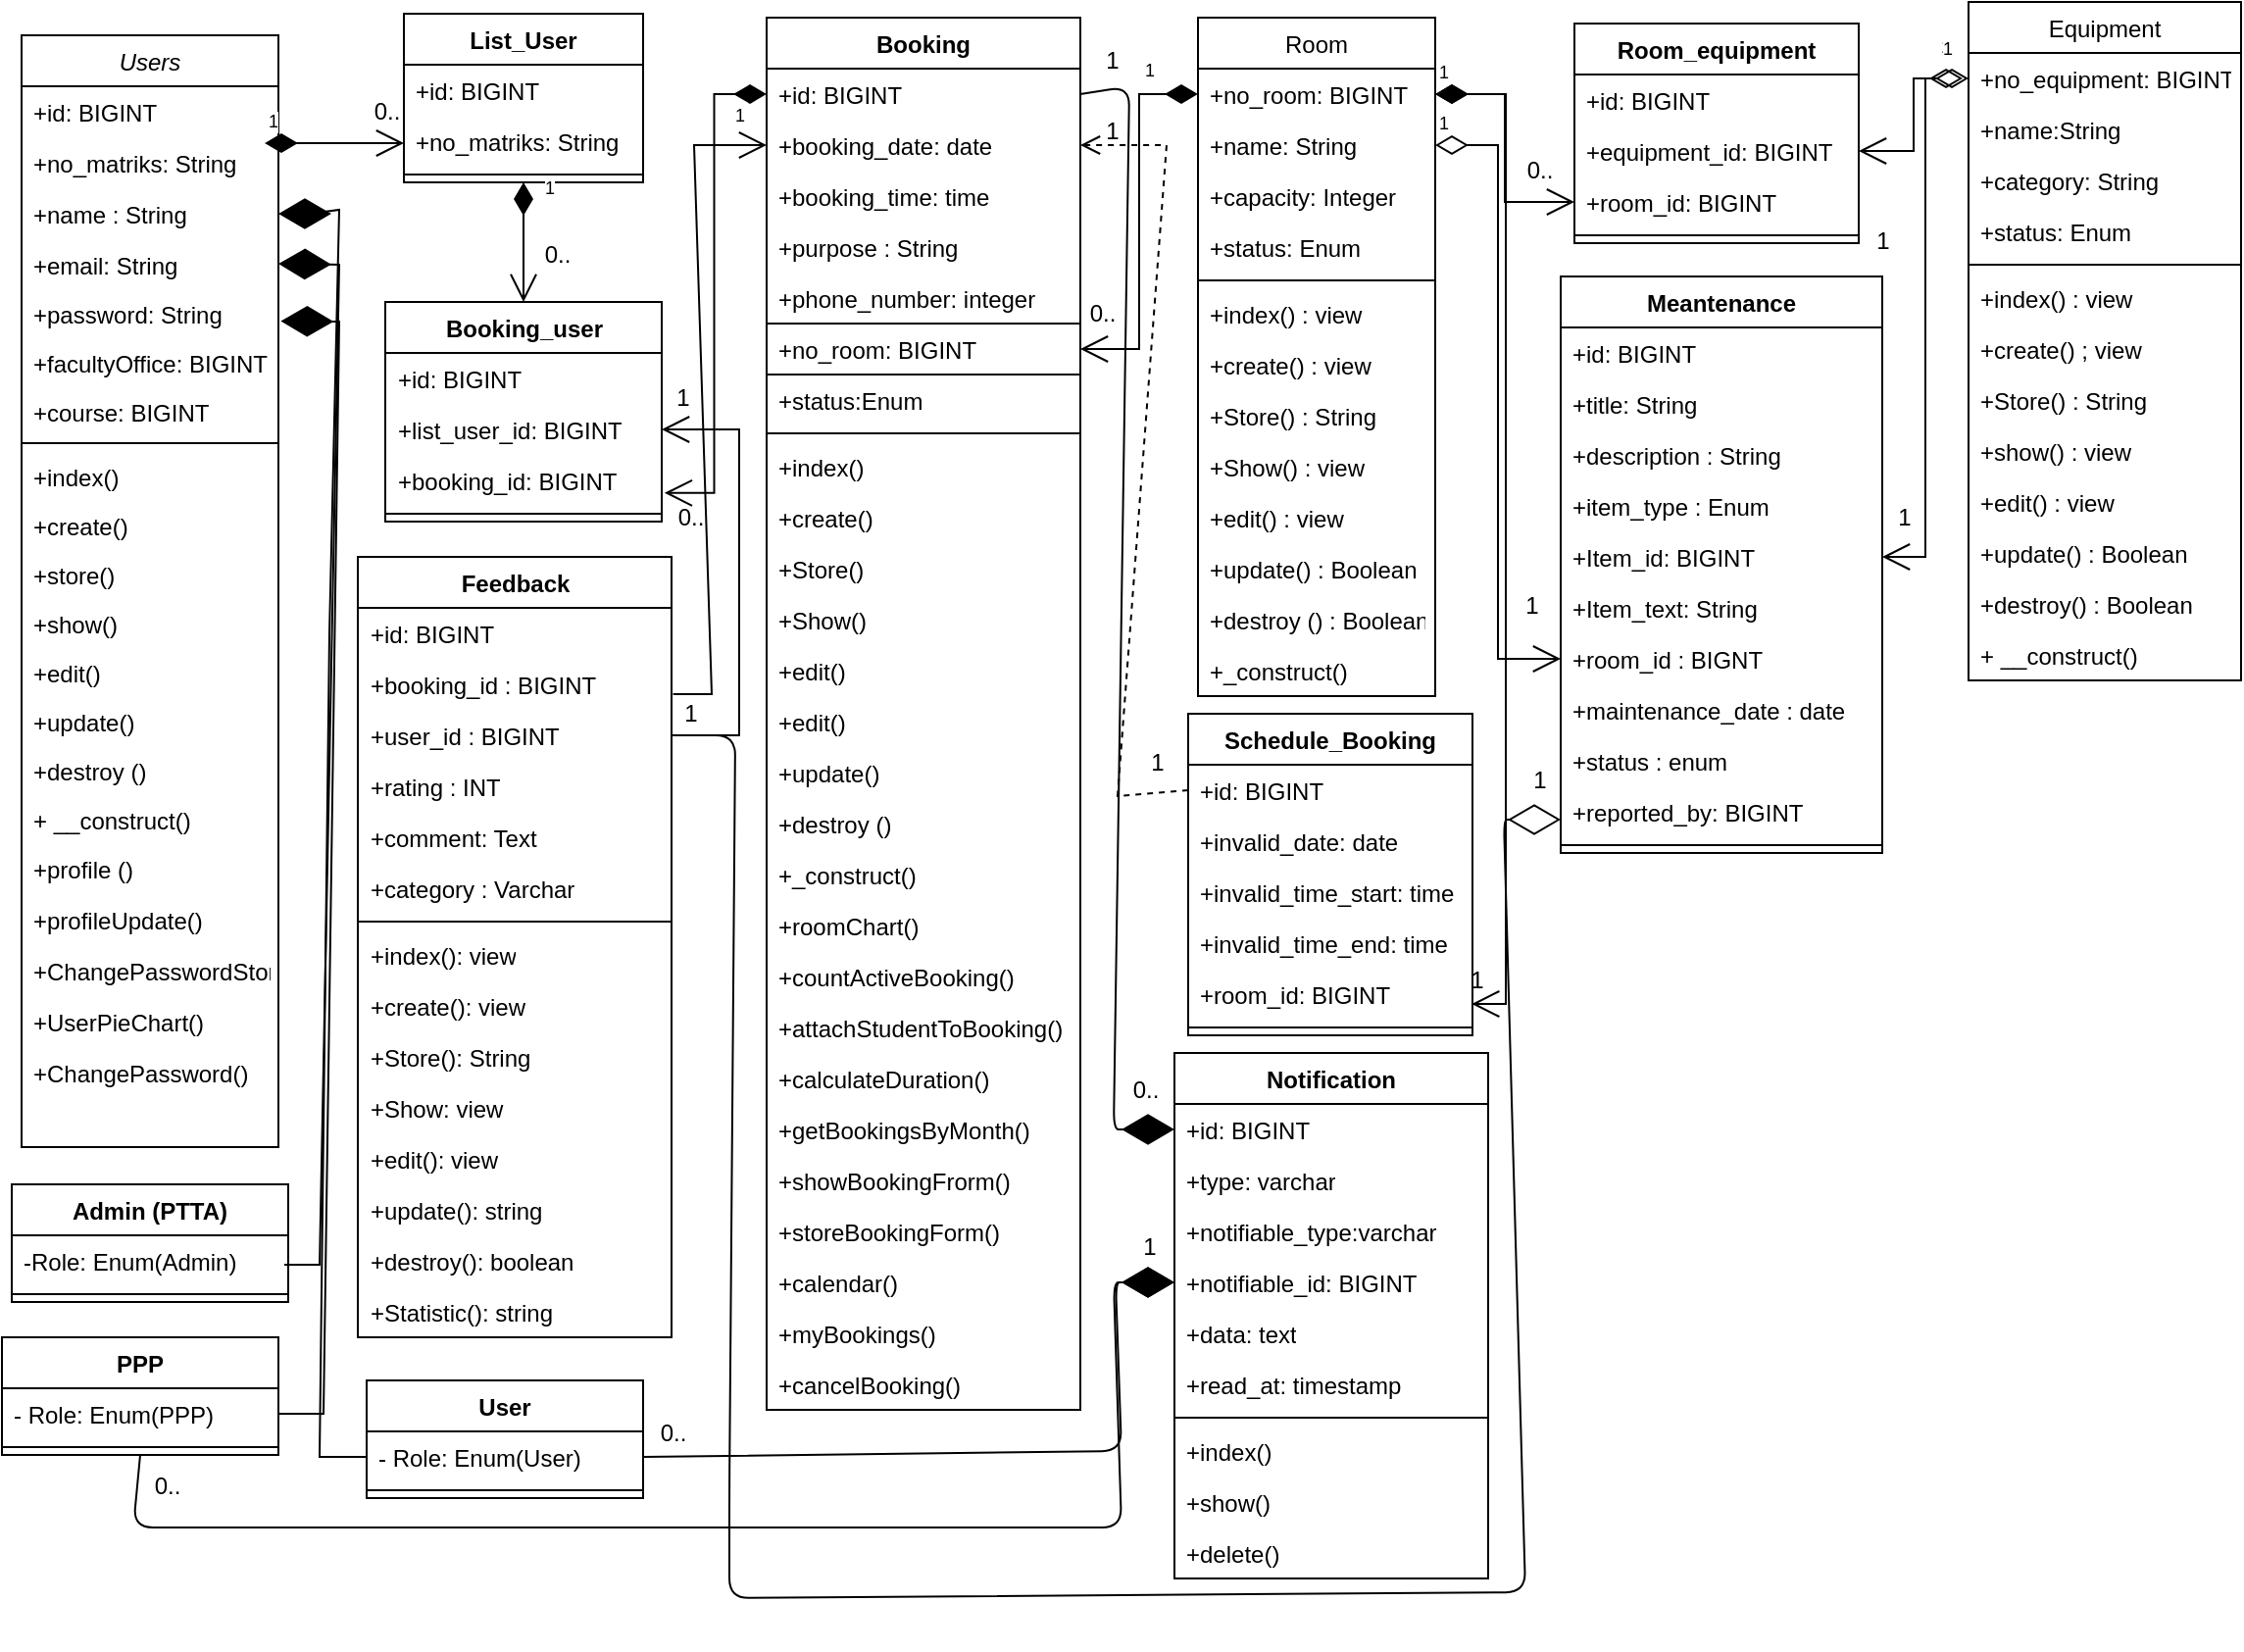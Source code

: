 <mxfile>
  <diagram id="C5RBs43oDa-KdzZeNtuy" name="Page-1">
    <mxGraphModel dx="376" dy="289" grid="0" gridSize="10" guides="1" tooltips="1" connect="1" arrows="1" fold="1" page="1" pageScale="1" pageWidth="1169" pageHeight="827" background="none" math="0" shadow="0">
      <root>
        <mxCell id="WIyWlLk6GJQsqaUBKTNV-0" />
        <mxCell id="WIyWlLk6GJQsqaUBKTNV-1" parent="WIyWlLk6GJQsqaUBKTNV-0" />
        <mxCell id="zkfFHV4jXpPFQw0GAbJ--0" value="Users" style="swimlane;fontStyle=2;align=center;verticalAlign=top;childLayout=stackLayout;horizontal=1;startSize=26;horizontalStack=0;resizeParent=1;resizeLast=0;collapsible=1;marginBottom=0;rounded=0;shadow=0;strokeWidth=1;" parent="WIyWlLk6GJQsqaUBKTNV-1" vertex="1">
          <mxGeometry x="23" y="23" width="131" height="567" as="geometry">
            <mxRectangle x="7" y="9" width="160" height="26" as="alternateBounds" />
          </mxGeometry>
        </mxCell>
        <mxCell id="zkfFHV4jXpPFQw0GAbJ--1" value="+id: BIGINT" style="text;align=left;verticalAlign=top;spacingLeft=4;spacingRight=4;overflow=hidden;rotatable=0;points=[[0,0.5],[1,0.5]];portConstraint=eastwest;rounded=0;" parent="zkfFHV4jXpPFQw0GAbJ--0" vertex="1">
          <mxGeometry y="26" width="131" height="26" as="geometry" />
        </mxCell>
        <mxCell id="zkfFHV4jXpPFQw0GAbJ--2" value="+no_matriks: String" style="text;align=left;verticalAlign=top;spacingLeft=4;spacingRight=4;overflow=hidden;rotatable=0;points=[[0,0.5],[1,0.5]];portConstraint=eastwest;rounded=0;shadow=0;html=0;" parent="zkfFHV4jXpPFQw0GAbJ--0" vertex="1">
          <mxGeometry y="52" width="131" height="26" as="geometry" />
        </mxCell>
        <mxCell id="zkfFHV4jXpPFQw0GAbJ--3" value="+name : String" style="text;align=left;verticalAlign=top;spacingLeft=4;spacingRight=4;overflow=hidden;rotatable=0;points=[[0,0.5],[1,0.5]];portConstraint=eastwest;rounded=0;shadow=0;html=0;" parent="zkfFHV4jXpPFQw0GAbJ--0" vertex="1">
          <mxGeometry y="78" width="131" height="26" as="geometry" />
        </mxCell>
        <mxCell id="zkfFHV4jXpPFQw0GAbJ--5" value="+email: String" style="text;align=left;verticalAlign=top;spacingLeft=4;spacingRight=4;overflow=hidden;rotatable=0;points=[[0,0.5],[1,0.5]];portConstraint=eastwest;rounded=0;" parent="zkfFHV4jXpPFQw0GAbJ--0" vertex="1">
          <mxGeometry y="104" width="131" height="25" as="geometry" />
        </mxCell>
        <mxCell id="dc5tJiSx3U5dg_iKjcZc-2" value="+password: String" style="text;align=left;verticalAlign=top;spacingLeft=4;spacingRight=4;overflow=hidden;rotatable=0;points=[[0,0.5],[1,0.5]];portConstraint=eastwest;rounded=0;" parent="zkfFHV4jXpPFQw0GAbJ--0" vertex="1">
          <mxGeometry y="129" width="131" height="25" as="geometry" />
        </mxCell>
        <mxCell id="dc5tJiSx3U5dg_iKjcZc-3" value="+facultyOffice: BIGINT" style="text;align=left;verticalAlign=top;spacingLeft=4;spacingRight=4;overflow=hidden;rotatable=0;points=[[0,0.5],[1,0.5]];portConstraint=eastwest;rounded=0;" parent="zkfFHV4jXpPFQw0GAbJ--0" vertex="1">
          <mxGeometry y="154" width="131" height="25" as="geometry" />
        </mxCell>
        <mxCell id="dc5tJiSx3U5dg_iKjcZc-6" value="+course: BIGINT" style="text;align=left;verticalAlign=top;spacingLeft=4;spacingRight=4;overflow=hidden;rotatable=0;points=[[0,0.5],[1,0.5]];portConstraint=eastwest;rounded=0;" parent="zkfFHV4jXpPFQw0GAbJ--0" vertex="1">
          <mxGeometry y="179" width="131" height="25" as="geometry" />
        </mxCell>
        <mxCell id="zkfFHV4jXpPFQw0GAbJ--4" value="" style="line;html=1;strokeWidth=1;align=left;verticalAlign=middle;spacingTop=-1;spacingLeft=3;spacingRight=3;rotatable=0;labelPosition=right;points=[];portConstraint=eastwest;rounded=0;" parent="zkfFHV4jXpPFQw0GAbJ--0" vertex="1">
          <mxGeometry y="204" width="131" height="8" as="geometry" />
        </mxCell>
        <mxCell id="dc5tJiSx3U5dg_iKjcZc-72" value="+index()" style="text;align=left;verticalAlign=top;spacingLeft=4;spacingRight=4;overflow=hidden;rotatable=0;points=[[0,0.5],[1,0.5]];portConstraint=eastwest;rounded=0;" parent="zkfFHV4jXpPFQw0GAbJ--0" vertex="1">
          <mxGeometry y="212" width="131" height="25" as="geometry" />
        </mxCell>
        <mxCell id="dc5tJiSx3U5dg_iKjcZc-73" value="+create()" style="text;align=left;verticalAlign=top;spacingLeft=4;spacingRight=4;overflow=hidden;rotatable=0;points=[[0,0.5],[1,0.5]];portConstraint=eastwest;rounded=0;" parent="zkfFHV4jXpPFQw0GAbJ--0" vertex="1">
          <mxGeometry y="237" width="131" height="25" as="geometry" />
        </mxCell>
        <mxCell id="dc5tJiSx3U5dg_iKjcZc-74" value="+store()" style="text;align=left;verticalAlign=top;spacingLeft=4;spacingRight=4;overflow=hidden;rotatable=0;points=[[0,0.5],[1,0.5]];portConstraint=eastwest;rounded=0;" parent="zkfFHV4jXpPFQw0GAbJ--0" vertex="1">
          <mxGeometry y="262" width="131" height="25" as="geometry" />
        </mxCell>
        <mxCell id="dc5tJiSx3U5dg_iKjcZc-75" value="+show()" style="text;align=left;verticalAlign=top;spacingLeft=4;spacingRight=4;overflow=hidden;rotatable=0;points=[[0,0.5],[1,0.5]];portConstraint=eastwest;rounded=0;" parent="zkfFHV4jXpPFQw0GAbJ--0" vertex="1">
          <mxGeometry y="287" width="131" height="25" as="geometry" />
        </mxCell>
        <mxCell id="dc5tJiSx3U5dg_iKjcZc-76" value="+edit()" style="text;align=left;verticalAlign=top;spacingLeft=4;spacingRight=4;overflow=hidden;rotatable=0;points=[[0,0.5],[1,0.5]];portConstraint=eastwest;rounded=0;" parent="zkfFHV4jXpPFQw0GAbJ--0" vertex="1">
          <mxGeometry y="312" width="131" height="25" as="geometry" />
        </mxCell>
        <mxCell id="dc5tJiSx3U5dg_iKjcZc-77" value="+update() " style="text;align=left;verticalAlign=top;spacingLeft=4;spacingRight=4;overflow=hidden;rotatable=0;points=[[0,0.5],[1,0.5]];portConstraint=eastwest;rounded=0;" parent="zkfFHV4jXpPFQw0GAbJ--0" vertex="1">
          <mxGeometry y="337" width="131" height="25" as="geometry" />
        </mxCell>
        <mxCell id="dc5tJiSx3U5dg_iKjcZc-5" value="+destroy ()" style="text;align=left;verticalAlign=top;spacingLeft=4;spacingRight=4;overflow=hidden;rotatable=0;points=[[0,0.5],[1,0.5]];portConstraint=eastwest;rounded=0;" parent="zkfFHV4jXpPFQw0GAbJ--0" vertex="1">
          <mxGeometry y="362" width="131" height="25" as="geometry" />
        </mxCell>
        <mxCell id="dc5tJiSx3U5dg_iKjcZc-86" value="+ __construct()" style="text;align=left;verticalAlign=top;spacingLeft=4;spacingRight=4;overflow=hidden;rotatable=0;points=[[0,0.5],[1,0.5]];portConstraint=eastwest;rounded=0;" parent="zkfFHV4jXpPFQw0GAbJ--0" vertex="1">
          <mxGeometry y="387" width="131" height="25" as="geometry" />
        </mxCell>
        <mxCell id="2" value="+profile ()&amp;nbsp;" style="text;strokeColor=none;fillColor=none;align=left;verticalAlign=top;spacingLeft=4;spacingRight=4;overflow=hidden;rotatable=0;points=[[0,0.5],[1,0.5]];portConstraint=eastwest;whiteSpace=wrap;html=1;rounded=0;" parent="zkfFHV4jXpPFQw0GAbJ--0" vertex="1">
          <mxGeometry y="412" width="131" height="26" as="geometry" />
        </mxCell>
        <mxCell id="3" value="+profileUpdate()&amp;nbsp;" style="text;strokeColor=none;fillColor=none;align=left;verticalAlign=top;spacingLeft=4;spacingRight=4;overflow=hidden;rotatable=0;points=[[0,0.5],[1,0.5]];portConstraint=eastwest;whiteSpace=wrap;html=1;rounded=0;" parent="zkfFHV4jXpPFQw0GAbJ--0" vertex="1">
          <mxGeometry y="438" width="131" height="26" as="geometry" />
        </mxCell>
        <mxCell id="7" value="+ChangePasswordStore()&amp;nbsp;" style="text;strokeColor=none;fillColor=none;align=left;verticalAlign=top;spacingLeft=4;spacingRight=4;overflow=hidden;rotatable=0;points=[[0,0.5],[1,0.5]];portConstraint=eastwest;whiteSpace=wrap;html=1;rounded=0;" parent="zkfFHV4jXpPFQw0GAbJ--0" vertex="1">
          <mxGeometry y="464" width="131" height="26" as="geometry" />
        </mxCell>
        <mxCell id="9" value="+UserPieChart()&amp;nbsp;" style="text;strokeColor=none;fillColor=none;align=left;verticalAlign=top;spacingLeft=4;spacingRight=4;overflow=hidden;rotatable=0;points=[[0,0.5],[1,0.5]];portConstraint=eastwest;whiteSpace=wrap;html=1;rounded=0;" parent="zkfFHV4jXpPFQw0GAbJ--0" vertex="1">
          <mxGeometry y="490" width="131" height="26" as="geometry" />
        </mxCell>
        <mxCell id="6" value="+ChangePassword()" style="text;strokeColor=none;fillColor=none;align=left;verticalAlign=top;spacingLeft=4;spacingRight=4;overflow=hidden;rotatable=0;points=[[0,0.5],[1,0.5]];portConstraint=eastwest;whiteSpace=wrap;html=1;rounded=0;" parent="zkfFHV4jXpPFQw0GAbJ--0" vertex="1">
          <mxGeometry y="516" width="131" height="26" as="geometry" />
        </mxCell>
        <mxCell id="zkfFHV4jXpPFQw0GAbJ--17" value="Room" style="swimlane;fontStyle=0;align=center;verticalAlign=top;childLayout=stackLayout;horizontal=1;startSize=26;horizontalStack=0;resizeParent=1;resizeLast=0;collapsible=1;marginBottom=0;rounded=0;shadow=0;strokeWidth=1;" parent="WIyWlLk6GJQsqaUBKTNV-1" vertex="1">
          <mxGeometry x="623" y="14" width="121" height="346" as="geometry">
            <mxRectangle x="352" y="335" width="160" height="26" as="alternateBounds" />
          </mxGeometry>
        </mxCell>
        <mxCell id="zkfFHV4jXpPFQw0GAbJ--18" value="+no_room: BIGINT" style="text;align=left;verticalAlign=top;spacingLeft=4;spacingRight=4;overflow=hidden;rotatable=0;points=[[0,0.5],[1,0.5]];portConstraint=eastwest;rounded=0;" parent="zkfFHV4jXpPFQw0GAbJ--17" vertex="1">
          <mxGeometry y="26" width="121" height="26" as="geometry" />
        </mxCell>
        <mxCell id="zkfFHV4jXpPFQw0GAbJ--19" value="+name: String" style="text;align=left;verticalAlign=top;spacingLeft=4;spacingRight=4;overflow=hidden;rotatable=0;points=[[0,0.5],[1,0.5]];portConstraint=eastwest;rounded=0;shadow=0;html=0;" parent="zkfFHV4jXpPFQw0GAbJ--17" vertex="1">
          <mxGeometry y="52" width="121" height="26" as="geometry" />
        </mxCell>
        <mxCell id="zkfFHV4jXpPFQw0GAbJ--20" value="+capacity: Integer " style="text;align=left;verticalAlign=top;spacingLeft=4;spacingRight=4;overflow=hidden;rotatable=0;points=[[0,0.5],[1,0.5]];portConstraint=eastwest;rounded=0;shadow=0;html=0;" parent="zkfFHV4jXpPFQw0GAbJ--17" vertex="1">
          <mxGeometry y="78" width="121" height="26" as="geometry" />
        </mxCell>
        <mxCell id="zkfFHV4jXpPFQw0GAbJ--21" value="+status: Enum" style="text;align=left;verticalAlign=top;spacingLeft=4;spacingRight=4;overflow=hidden;rotatable=0;points=[[0,0.5],[1,0.5]];portConstraint=eastwest;rounded=0;shadow=0;html=0;" parent="zkfFHV4jXpPFQw0GAbJ--17" vertex="1">
          <mxGeometry y="104" width="121" height="26" as="geometry" />
        </mxCell>
        <mxCell id="zkfFHV4jXpPFQw0GAbJ--23" value="" style="line;html=1;strokeWidth=1;align=left;verticalAlign=middle;spacingTop=-1;spacingLeft=3;spacingRight=3;rotatable=0;labelPosition=right;points=[];portConstraint=eastwest;rounded=0;" parent="zkfFHV4jXpPFQw0GAbJ--17" vertex="1">
          <mxGeometry y="130" width="121" height="8" as="geometry" />
        </mxCell>
        <mxCell id="zkfFHV4jXpPFQw0GAbJ--24" value="+index() : view" style="text;align=left;verticalAlign=top;spacingLeft=4;spacingRight=4;overflow=hidden;rotatable=0;points=[[0,0.5],[1,0.5]];portConstraint=eastwest;rounded=0;" parent="zkfFHV4jXpPFQw0GAbJ--17" vertex="1">
          <mxGeometry y="138" width="121" height="26" as="geometry" />
        </mxCell>
        <mxCell id="dc5tJiSx3U5dg_iKjcZc-102" value="+create() : view" style="text;align=left;verticalAlign=top;spacingLeft=4;spacingRight=4;overflow=hidden;rotatable=0;points=[[0,0.5],[1,0.5]];portConstraint=eastwest;rounded=0;" parent="zkfFHV4jXpPFQw0GAbJ--17" vertex="1">
          <mxGeometry y="164" width="121" height="26" as="geometry" />
        </mxCell>
        <mxCell id="dc5tJiSx3U5dg_iKjcZc-103" value="+Store() : String" style="text;align=left;verticalAlign=top;spacingLeft=4;spacingRight=4;overflow=hidden;rotatable=0;points=[[0,0.5],[1,0.5]];portConstraint=eastwest;rounded=0;" parent="zkfFHV4jXpPFQw0GAbJ--17" vertex="1">
          <mxGeometry y="190" width="121" height="26" as="geometry" />
        </mxCell>
        <mxCell id="dc5tJiSx3U5dg_iKjcZc-104" value="+Show() : view" style="text;align=left;verticalAlign=top;spacingLeft=4;spacingRight=4;overflow=hidden;rotatable=0;points=[[0,0.5],[1,0.5]];portConstraint=eastwest;rounded=0;" parent="zkfFHV4jXpPFQw0GAbJ--17" vertex="1">
          <mxGeometry y="216" width="121" height="26" as="geometry" />
        </mxCell>
        <mxCell id="dc5tJiSx3U5dg_iKjcZc-105" value="+edit() : view" style="text;align=left;verticalAlign=top;spacingLeft=4;spacingRight=4;overflow=hidden;rotatable=0;points=[[0,0.5],[1,0.5]];portConstraint=eastwest;rounded=0;" parent="zkfFHV4jXpPFQw0GAbJ--17" vertex="1">
          <mxGeometry y="242" width="121" height="26" as="geometry" />
        </mxCell>
        <mxCell id="dc5tJiSx3U5dg_iKjcZc-106" value="+update() : Boolean " style="text;align=left;verticalAlign=top;spacingLeft=4;spacingRight=4;overflow=hidden;rotatable=0;points=[[0,0.5],[1,0.5]];portConstraint=eastwest;rounded=0;" parent="zkfFHV4jXpPFQw0GAbJ--17" vertex="1">
          <mxGeometry y="268" width="121" height="26" as="geometry" />
        </mxCell>
        <mxCell id="dc5tJiSx3U5dg_iKjcZc-107" value="+destroy () : Boolean" style="text;align=left;verticalAlign=top;spacingLeft=4;spacingRight=4;overflow=hidden;rotatable=0;points=[[0,0.5],[1,0.5]];portConstraint=eastwest;rounded=0;" parent="zkfFHV4jXpPFQw0GAbJ--17" vertex="1">
          <mxGeometry y="294" width="121" height="26" as="geometry" />
        </mxCell>
        <mxCell id="dc5tJiSx3U5dg_iKjcZc-108" value="+_construct() " style="text;align=left;verticalAlign=top;spacingLeft=4;spacingRight=4;overflow=hidden;rotatable=0;points=[[0,0.5],[1,0.5]];portConstraint=eastwest;rounded=0;" parent="zkfFHV4jXpPFQw0GAbJ--17" vertex="1">
          <mxGeometry y="320" width="121" height="26" as="geometry" />
        </mxCell>
        <mxCell id="dc5tJiSx3U5dg_iKjcZc-39" value="Booking" style="swimlane;fontStyle=1;align=center;verticalAlign=top;childLayout=stackLayout;horizontal=1;startSize=26;horizontalStack=0;resizeParent=1;resizeParentMax=0;resizeLast=0;collapsible=1;marginBottom=0;whiteSpace=wrap;html=1;rounded=0;" parent="WIyWlLk6GJQsqaUBKTNV-1" vertex="1">
          <mxGeometry x="403" y="14" width="160" height="710" as="geometry">
            <mxRectangle x="390" y="461" width="78" height="26" as="alternateBounds" />
          </mxGeometry>
        </mxCell>
        <mxCell id="dc5tJiSx3U5dg_iKjcZc-44" value="+id: BIGINT" style="text;strokeColor=none;fillColor=none;align=left;verticalAlign=top;spacingLeft=4;spacingRight=4;overflow=hidden;rotatable=0;points=[[0,0.5],[1,0.5]];portConstraint=eastwest;whiteSpace=wrap;html=1;rounded=0;" parent="dc5tJiSx3U5dg_iKjcZc-39" vertex="1">
          <mxGeometry y="26" width="160" height="26" as="geometry" />
        </mxCell>
        <mxCell id="dc5tJiSx3U5dg_iKjcZc-45" value="+booking_date: date" style="text;strokeColor=none;fillColor=none;align=left;verticalAlign=top;spacingLeft=4;spacingRight=4;overflow=hidden;rotatable=0;points=[[0,0.5],[1,0.5]];portConstraint=eastwest;whiteSpace=wrap;html=1;rounded=0;" parent="dc5tJiSx3U5dg_iKjcZc-39" vertex="1">
          <mxGeometry y="52" width="160" height="26" as="geometry" />
        </mxCell>
        <mxCell id="dc5tJiSx3U5dg_iKjcZc-46" value="+booking_time: time" style="text;strokeColor=none;fillColor=none;align=left;verticalAlign=top;spacingLeft=4;spacingRight=4;overflow=hidden;rotatable=0;points=[[0,0.5],[1,0.5]];portConstraint=eastwest;whiteSpace=wrap;html=1;rounded=0;" parent="dc5tJiSx3U5dg_iKjcZc-39" vertex="1">
          <mxGeometry y="78" width="160" height="26" as="geometry" />
        </mxCell>
        <mxCell id="dc5tJiSx3U5dg_iKjcZc-40" value="+purpose : String" style="text;strokeColor=none;fillColor=none;align=left;verticalAlign=top;spacingLeft=4;spacingRight=4;overflow=hidden;rotatable=0;points=[[0,0.5],[1,0.5]];portConstraint=eastwest;whiteSpace=wrap;html=1;rounded=0;" parent="dc5tJiSx3U5dg_iKjcZc-39" vertex="1">
          <mxGeometry y="104" width="160" height="26" as="geometry" />
        </mxCell>
        <mxCell id="dc5tJiSx3U5dg_iKjcZc-47" value="+phone_number: integer" style="text;strokeColor=none;fillColor=none;align=left;verticalAlign=top;spacingLeft=4;spacingRight=4;overflow=hidden;rotatable=0;points=[[0,0.5],[1,0.5]];portConstraint=eastwest;whiteSpace=wrap;html=1;rounded=0;" parent="dc5tJiSx3U5dg_iKjcZc-39" vertex="1">
          <mxGeometry y="130" width="160" height="26" as="geometry" />
        </mxCell>
        <mxCell id="dc5tJiSx3U5dg_iKjcZc-48" value="+no_room: BIGINT" style="text;strokeColor=default;fillColor=none;align=left;verticalAlign=top;spacingLeft=4;spacingRight=4;overflow=hidden;rotatable=0;points=[[0,0.5],[1,0.5]];portConstraint=eastwest;whiteSpace=wrap;html=1;rounded=0;" parent="dc5tJiSx3U5dg_iKjcZc-39" vertex="1">
          <mxGeometry y="156" width="160" height="26" as="geometry" />
        </mxCell>
        <mxCell id="dc5tJiSx3U5dg_iKjcZc-50" value="+status:Enum" style="text;strokeColor=none;fillColor=none;align=left;verticalAlign=top;spacingLeft=4;spacingRight=4;overflow=hidden;rotatable=0;points=[[0,0.5],[1,0.5]];portConstraint=eastwest;whiteSpace=wrap;html=1;rounded=0;" parent="dc5tJiSx3U5dg_iKjcZc-39" vertex="1">
          <mxGeometry y="182" width="160" height="26" as="geometry" />
        </mxCell>
        <mxCell id="dc5tJiSx3U5dg_iKjcZc-41" value="" style="line;strokeWidth=1;fillColor=none;align=left;verticalAlign=middle;spacingTop=-1;spacingLeft=3;spacingRight=3;rotatable=0;labelPosition=right;points=[];portConstraint=eastwest;strokeColor=inherit;rounded=0;" parent="dc5tJiSx3U5dg_iKjcZc-39" vertex="1">
          <mxGeometry y="208" width="160" height="8" as="geometry" />
        </mxCell>
        <mxCell id="dc5tJiSx3U5dg_iKjcZc-42" value="&lt;span style=&quot;text-wrap-mode: nowrap;&quot;&gt;+index()&amp;nbsp;&lt;/span&gt;" style="text;strokeColor=none;fillColor=none;align=left;verticalAlign=top;spacingLeft=4;spacingRight=4;overflow=hidden;rotatable=0;points=[[0,0.5],[1,0.5]];portConstraint=eastwest;whiteSpace=wrap;html=1;rounded=0;" parent="dc5tJiSx3U5dg_iKjcZc-39" vertex="1">
          <mxGeometry y="216" width="160" height="26" as="geometry" />
        </mxCell>
        <mxCell id="dc5tJiSx3U5dg_iKjcZc-109" value="&lt;span style=&quot;text-wrap-mode: nowrap;&quot;&gt;+create()&lt;/span&gt;" style="text;strokeColor=none;fillColor=none;align=left;verticalAlign=top;spacingLeft=4;spacingRight=4;overflow=hidden;rotatable=0;points=[[0,0.5],[1,0.5]];portConstraint=eastwest;whiteSpace=wrap;html=1;rounded=0;" parent="dc5tJiSx3U5dg_iKjcZc-39" vertex="1">
          <mxGeometry y="242" width="160" height="26" as="geometry" />
        </mxCell>
        <mxCell id="dc5tJiSx3U5dg_iKjcZc-110" value="&lt;span style=&quot;text-wrap-mode: nowrap;&quot;&gt;+Store()&amp;nbsp;&lt;/span&gt;" style="text;strokeColor=none;fillColor=none;align=left;verticalAlign=top;spacingLeft=4;spacingRight=4;overflow=hidden;rotatable=0;points=[[0,0.5],[1,0.5]];portConstraint=eastwest;whiteSpace=wrap;html=1;rounded=0;" parent="dc5tJiSx3U5dg_iKjcZc-39" vertex="1">
          <mxGeometry y="268" width="160" height="26" as="geometry" />
        </mxCell>
        <mxCell id="dc5tJiSx3U5dg_iKjcZc-111" value="&lt;span style=&quot;text-wrap-mode: nowrap;&quot;&gt;+Show()&lt;/span&gt;" style="text;strokeColor=none;fillColor=none;align=left;verticalAlign=top;spacingLeft=4;spacingRight=4;overflow=hidden;rotatable=0;points=[[0,0.5],[1,0.5]];portConstraint=eastwest;whiteSpace=wrap;html=1;rounded=0;" parent="dc5tJiSx3U5dg_iKjcZc-39" vertex="1">
          <mxGeometry y="294" width="160" height="26" as="geometry" />
        </mxCell>
        <mxCell id="dc5tJiSx3U5dg_iKjcZc-112" value="&lt;span style=&quot;text-wrap-mode: nowrap;&quot;&gt;+edit()&amp;nbsp;&lt;/span&gt;" style="text;strokeColor=none;fillColor=none;align=left;verticalAlign=top;spacingLeft=4;spacingRight=4;overflow=hidden;rotatable=0;points=[[0,0.5],[1,0.5]];portConstraint=eastwest;whiteSpace=wrap;html=1;rounded=0;" parent="dc5tJiSx3U5dg_iKjcZc-39" vertex="1">
          <mxGeometry y="320" width="160" height="26" as="geometry" />
        </mxCell>
        <mxCell id="dc5tJiSx3U5dg_iKjcZc-113" value="&lt;span style=&quot;text-wrap-mode: nowrap;&quot;&gt;+edit()&amp;nbsp;&lt;/span&gt;" style="text;strokeColor=none;fillColor=none;align=left;verticalAlign=top;spacingLeft=4;spacingRight=4;overflow=hidden;rotatable=0;points=[[0,0.5],[1,0.5]];portConstraint=eastwest;whiteSpace=wrap;html=1;rounded=0;" parent="dc5tJiSx3U5dg_iKjcZc-39" vertex="1">
          <mxGeometry y="346" width="160" height="26" as="geometry" />
        </mxCell>
        <mxCell id="dc5tJiSx3U5dg_iKjcZc-114" value="&lt;span style=&quot;text-wrap-mode: nowrap;&quot;&gt;+update()&amp;nbsp;&lt;/span&gt;" style="text;strokeColor=none;fillColor=none;align=left;verticalAlign=top;spacingLeft=4;spacingRight=4;overflow=hidden;rotatable=0;points=[[0,0.5],[1,0.5]];portConstraint=eastwest;whiteSpace=wrap;html=1;rounded=0;" parent="dc5tJiSx3U5dg_iKjcZc-39" vertex="1">
          <mxGeometry y="372" width="160" height="26" as="geometry" />
        </mxCell>
        <mxCell id="172" value="" style="endArrow=diamondThin;endFill=0;endSize=24;html=1;exitX=1;exitY=0.5;exitDx=0;exitDy=0;entryX=0;entryY=0.5;entryDx=0;entryDy=0;" edge="1" parent="dc5tJiSx3U5dg_iKjcZc-39" source="EjGd4xbLX3vG0Xogt3E2-144">
          <mxGeometry width="160" relative="1" as="geometry">
            <mxPoint x="-48.5" y="370" as="sourcePoint" />
            <mxPoint x="405" y="409" as="targetPoint" />
            <Array as="points">
              <mxPoint x="-16" y="366" />
              <mxPoint x="-19" y="751" />
              <mxPoint x="-19" y="806" />
              <mxPoint x="387" y="803" />
              <mxPoint x="376" y="409" />
            </Array>
          </mxGeometry>
        </mxCell>
        <mxCell id="dc5tJiSx3U5dg_iKjcZc-115" value="&lt;span style=&quot;text-wrap-mode: nowrap;&quot;&gt;+destroy ()&lt;/span&gt;" style="text;strokeColor=none;fillColor=none;align=left;verticalAlign=top;spacingLeft=4;spacingRight=4;overflow=hidden;rotatable=0;points=[[0,0.5],[1,0.5]];portConstraint=eastwest;whiteSpace=wrap;html=1;rounded=0;" parent="dc5tJiSx3U5dg_iKjcZc-39" vertex="1">
          <mxGeometry y="398" width="160" height="26" as="geometry" />
        </mxCell>
        <mxCell id="dc5tJiSx3U5dg_iKjcZc-116" value="&lt;span style=&quot;text-wrap-mode: nowrap;&quot;&gt;+_construct()&amp;nbsp;&lt;/span&gt;" style="text;strokeColor=none;fillColor=none;align=left;verticalAlign=top;spacingLeft=4;spacingRight=4;overflow=hidden;rotatable=0;points=[[0,0.5],[1,0.5]];portConstraint=eastwest;whiteSpace=wrap;html=1;rounded=0;" parent="dc5tJiSx3U5dg_iKjcZc-39" vertex="1">
          <mxGeometry y="424" width="160" height="26" as="geometry" />
        </mxCell>
        <mxCell id="dc5tJiSx3U5dg_iKjcZc-117" value="&lt;span style=&quot;text-wrap-mode: nowrap;&quot;&gt;+roomChart()&amp;nbsp;&lt;/span&gt;" style="text;strokeColor=none;fillColor=none;align=left;verticalAlign=top;spacingLeft=4;spacingRight=4;overflow=hidden;rotatable=0;points=[[0,0.5],[1,0.5]];portConstraint=eastwest;whiteSpace=wrap;html=1;rounded=0;" parent="dc5tJiSx3U5dg_iKjcZc-39" vertex="1">
          <mxGeometry y="450" width="160" height="26" as="geometry" />
        </mxCell>
        <mxCell id="116" value="&lt;span style=&quot;text-wrap-mode: nowrap;&quot;&gt;+countActiveBooking()&lt;/span&gt;" style="text;strokeColor=none;fillColor=none;align=left;verticalAlign=top;spacingLeft=4;spacingRight=4;overflow=hidden;rotatable=0;points=[[0,0.5],[1,0.5]];portConstraint=eastwest;whiteSpace=wrap;html=1;rounded=0;" parent="dc5tJiSx3U5dg_iKjcZc-39" vertex="1">
          <mxGeometry y="476" width="160" height="26" as="geometry" />
        </mxCell>
        <mxCell id="117" value="&lt;span style=&quot;text-wrap-mode: nowrap;&quot;&gt;+attachStudentToBooking()&lt;/span&gt;" style="text;strokeColor=none;fillColor=none;align=left;verticalAlign=top;spacingLeft=4;spacingRight=4;overflow=hidden;rotatable=0;points=[[0,0.5],[1,0.5]];portConstraint=eastwest;whiteSpace=wrap;html=1;rounded=0;" parent="dc5tJiSx3U5dg_iKjcZc-39" vertex="1">
          <mxGeometry y="502" width="160" height="26" as="geometry" />
        </mxCell>
        <mxCell id="118" value="&lt;span style=&quot;text-wrap-mode: nowrap;&quot;&gt;+calculateDuration()&lt;/span&gt;" style="text;strokeColor=none;fillColor=none;align=left;verticalAlign=top;spacingLeft=4;spacingRight=4;overflow=hidden;rotatable=0;points=[[0,0.5],[1,0.5]];portConstraint=eastwest;whiteSpace=wrap;html=1;rounded=0;" parent="dc5tJiSx3U5dg_iKjcZc-39" vertex="1">
          <mxGeometry y="528" width="160" height="26" as="geometry" />
        </mxCell>
        <mxCell id="119" value="&lt;span style=&quot;text-wrap-mode: nowrap;&quot;&gt;+getBookingsByMonth()&lt;/span&gt;" style="text;strokeColor=none;fillColor=none;align=left;verticalAlign=top;spacingLeft=4;spacingRight=4;overflow=hidden;rotatable=0;points=[[0,0.5],[1,0.5]];portConstraint=eastwest;whiteSpace=wrap;html=1;rounded=0;" parent="dc5tJiSx3U5dg_iKjcZc-39" vertex="1">
          <mxGeometry y="554" width="160" height="26" as="geometry" />
        </mxCell>
        <mxCell id="120" value="&lt;span style=&quot;text-wrap-mode: nowrap;&quot;&gt;+showBookingFrorm()&lt;/span&gt;" style="text;strokeColor=none;fillColor=none;align=left;verticalAlign=top;spacingLeft=4;spacingRight=4;overflow=hidden;rotatable=0;points=[[0,0.5],[1,0.5]];portConstraint=eastwest;whiteSpace=wrap;html=1;rounded=0;" parent="dc5tJiSx3U5dg_iKjcZc-39" vertex="1">
          <mxGeometry y="580" width="160" height="26" as="geometry" />
        </mxCell>
        <mxCell id="121" value="&lt;span style=&quot;text-wrap-mode: nowrap;&quot;&gt;+storeBookingForm()&lt;/span&gt;" style="text;strokeColor=none;fillColor=none;align=left;verticalAlign=top;spacingLeft=4;spacingRight=4;overflow=hidden;rotatable=0;points=[[0,0.5],[1,0.5]];portConstraint=eastwest;whiteSpace=wrap;html=1;rounded=0;" parent="dc5tJiSx3U5dg_iKjcZc-39" vertex="1">
          <mxGeometry y="606" width="160" height="26" as="geometry" />
        </mxCell>
        <mxCell id="122" value="&lt;span style=&quot;text-wrap-mode: nowrap;&quot;&gt;+calendar()&lt;/span&gt;" style="text;strokeColor=none;fillColor=none;align=left;verticalAlign=top;spacingLeft=4;spacingRight=4;overflow=hidden;rotatable=0;points=[[0,0.5],[1,0.5]];portConstraint=eastwest;whiteSpace=wrap;html=1;rounded=0;" parent="dc5tJiSx3U5dg_iKjcZc-39" vertex="1">
          <mxGeometry y="632" width="160" height="26" as="geometry" />
        </mxCell>
        <mxCell id="123" value="+myBookings()" style="text;strokeColor=none;fillColor=none;align=left;verticalAlign=top;spacingLeft=4;spacingRight=4;overflow=hidden;rotatable=0;points=[[0,0.5],[1,0.5]];portConstraint=eastwest;whiteSpace=wrap;html=1;rounded=0;" parent="dc5tJiSx3U5dg_iKjcZc-39" vertex="1">
          <mxGeometry y="658" width="160" height="26" as="geometry" />
        </mxCell>
        <mxCell id="38" value="+cancelBooking()" style="text;strokeColor=none;fillColor=none;align=left;verticalAlign=top;spacingLeft=4;spacingRight=4;overflow=hidden;rotatable=0;points=[[0,0.5],[1,0.5]];portConstraint=eastwest;whiteSpace=wrap;html=1;rounded=0;" parent="dc5tJiSx3U5dg_iKjcZc-39" vertex="1">
          <mxGeometry y="684" width="160" height="26" as="geometry" />
        </mxCell>
        <mxCell id="dc5tJiSx3U5dg_iKjcZc-88" value="Equipment" style="swimlane;fontStyle=0;align=center;verticalAlign=top;childLayout=stackLayout;horizontal=1;startSize=26;horizontalStack=0;resizeParent=1;resizeLast=0;collapsible=1;marginBottom=0;rounded=0;shadow=0;strokeWidth=1;" parent="WIyWlLk6GJQsqaUBKTNV-1" vertex="1">
          <mxGeometry x="1016" y="6" width="139" height="346" as="geometry">
            <mxRectangle x="27" y="335" width="160" height="26" as="alternateBounds" />
          </mxGeometry>
        </mxCell>
        <mxCell id="dc5tJiSx3U5dg_iKjcZc-89" value="+no_equipment: BIGINT" style="text;align=left;verticalAlign=top;spacingLeft=4;spacingRight=4;overflow=hidden;rotatable=0;points=[[0,0.5],[1,0.5]];portConstraint=eastwest;rounded=0;" parent="dc5tJiSx3U5dg_iKjcZc-88" vertex="1">
          <mxGeometry y="26" width="139" height="26" as="geometry" />
        </mxCell>
        <mxCell id="dc5tJiSx3U5dg_iKjcZc-90" value="+name:String" style="text;align=left;verticalAlign=top;spacingLeft=4;spacingRight=4;overflow=hidden;rotatable=0;points=[[0,0.5],[1,0.5]];portConstraint=eastwest;rounded=0;shadow=0;html=0;" parent="dc5tJiSx3U5dg_iKjcZc-88" vertex="1">
          <mxGeometry y="52" width="139" height="26" as="geometry" />
        </mxCell>
        <mxCell id="dc5tJiSx3U5dg_iKjcZc-91" value="+category: String" style="text;align=left;verticalAlign=top;spacingLeft=4;spacingRight=4;overflow=hidden;rotatable=0;points=[[0,0.5],[1,0.5]];portConstraint=eastwest;rounded=0;shadow=0;html=0;" parent="dc5tJiSx3U5dg_iKjcZc-88" vertex="1">
          <mxGeometry y="78" width="139" height="26" as="geometry" />
        </mxCell>
        <mxCell id="dc5tJiSx3U5dg_iKjcZc-92" value="+status: Enum" style="text;align=left;verticalAlign=top;spacingLeft=4;spacingRight=4;overflow=hidden;rotatable=0;points=[[0,0.5],[1,0.5]];portConstraint=eastwest;rounded=0;shadow=0;html=0;" parent="dc5tJiSx3U5dg_iKjcZc-88" vertex="1">
          <mxGeometry y="104" width="139" height="26" as="geometry" />
        </mxCell>
        <mxCell id="dc5tJiSx3U5dg_iKjcZc-93" value="" style="line;html=1;strokeWidth=1;align=left;verticalAlign=middle;spacingTop=-1;spacingLeft=3;spacingRight=3;rotatable=0;labelPosition=right;points=[];portConstraint=eastwest;rounded=0;" parent="dc5tJiSx3U5dg_iKjcZc-88" vertex="1">
          <mxGeometry y="130" width="139" height="8" as="geometry" />
        </mxCell>
        <mxCell id="dc5tJiSx3U5dg_iKjcZc-94" value="+index() : view" style="text;align=left;verticalAlign=top;spacingLeft=4;spacingRight=4;overflow=hidden;rotatable=0;points=[[0,0.5],[1,0.5]];portConstraint=eastwest;rounded=0;" parent="dc5tJiSx3U5dg_iKjcZc-88" vertex="1">
          <mxGeometry y="138" width="139" height="26" as="geometry" />
        </mxCell>
        <mxCell id="dc5tJiSx3U5dg_iKjcZc-95" value="+create() ; view" style="text;align=left;verticalAlign=top;spacingLeft=4;spacingRight=4;overflow=hidden;rotatable=0;points=[[0,0.5],[1,0.5]];portConstraint=eastwest;rounded=0;" parent="dc5tJiSx3U5dg_iKjcZc-88" vertex="1">
          <mxGeometry y="164" width="139" height="26" as="geometry" />
        </mxCell>
        <mxCell id="dc5tJiSx3U5dg_iKjcZc-96" value="+Store() : String" style="text;align=left;verticalAlign=top;spacingLeft=4;spacingRight=4;overflow=hidden;rotatable=0;points=[[0,0.5],[1,0.5]];portConstraint=eastwest;rounded=0;" parent="dc5tJiSx3U5dg_iKjcZc-88" vertex="1">
          <mxGeometry y="190" width="139" height="26" as="geometry" />
        </mxCell>
        <mxCell id="dc5tJiSx3U5dg_iKjcZc-97" value="+show() : view" style="text;align=left;verticalAlign=top;spacingLeft=4;spacingRight=4;overflow=hidden;rotatable=0;points=[[0,0.5],[1,0.5]];portConstraint=eastwest;rounded=0;" parent="dc5tJiSx3U5dg_iKjcZc-88" vertex="1">
          <mxGeometry y="216" width="139" height="26" as="geometry" />
        </mxCell>
        <mxCell id="dc5tJiSx3U5dg_iKjcZc-98" value="+edit() : view" style="text;align=left;verticalAlign=top;spacingLeft=4;spacingRight=4;overflow=hidden;rotatable=0;points=[[0,0.5],[1,0.5]];portConstraint=eastwest;rounded=0;" parent="dc5tJiSx3U5dg_iKjcZc-88" vertex="1">
          <mxGeometry y="242" width="139" height="26" as="geometry" />
        </mxCell>
        <mxCell id="dc5tJiSx3U5dg_iKjcZc-99" value="+update() : Boolean" style="text;align=left;verticalAlign=top;spacingLeft=4;spacingRight=4;overflow=hidden;rotatable=0;points=[[0,0.5],[1,0.5]];portConstraint=eastwest;rounded=0;" parent="dc5tJiSx3U5dg_iKjcZc-88" vertex="1">
          <mxGeometry y="268" width="139" height="26" as="geometry" />
        </mxCell>
        <mxCell id="dc5tJiSx3U5dg_iKjcZc-100" value="+destroy() : Boolean" style="text;align=left;verticalAlign=top;spacingLeft=4;spacingRight=4;overflow=hidden;rotatable=0;points=[[0,0.5],[1,0.5]];portConstraint=eastwest;rounded=0;" parent="dc5tJiSx3U5dg_iKjcZc-88" vertex="1">
          <mxGeometry y="294" width="139" height="26" as="geometry" />
        </mxCell>
        <mxCell id="dc5tJiSx3U5dg_iKjcZc-101" value="+ __construct()" style="text;align=left;verticalAlign=top;spacingLeft=4;spacingRight=4;overflow=hidden;rotatable=0;points=[[0,0.5],[1,0.5]];portConstraint=eastwest;rounded=0;" parent="dc5tJiSx3U5dg_iKjcZc-88" vertex="1">
          <mxGeometry y="320" width="139" height="26" as="geometry" />
        </mxCell>
        <mxCell id="19" value="List_User" style="swimlane;fontStyle=1;align=center;verticalAlign=top;childLayout=stackLayout;horizontal=1;startSize=26;horizontalStack=0;resizeParent=1;resizeParentMax=0;resizeLast=0;collapsible=1;marginBottom=0;whiteSpace=wrap;html=1;rounded=0;" parent="WIyWlLk6GJQsqaUBKTNV-1" vertex="1">
          <mxGeometry x="218" y="12" width="122" height="86" as="geometry" />
        </mxCell>
        <mxCell id="20" value="+id: BIGINT" style="text;strokeColor=none;fillColor=none;align=left;verticalAlign=top;spacingLeft=4;spacingRight=4;overflow=hidden;rotatable=0;points=[[0,0.5],[1,0.5]];portConstraint=eastwest;whiteSpace=wrap;html=1;rounded=0;" parent="19" vertex="1">
          <mxGeometry y="26" width="122" height="26" as="geometry" />
        </mxCell>
        <mxCell id="21" value="+no_matriks: String" style="text;strokeColor=none;fillColor=none;align=left;verticalAlign=top;spacingLeft=4;spacingRight=4;overflow=hidden;rotatable=0;points=[[0,0.5],[1,0.5]];portConstraint=eastwest;whiteSpace=wrap;html=1;rounded=0;" parent="19" vertex="1">
          <mxGeometry y="52" width="122" height="26" as="geometry" />
        </mxCell>
        <mxCell id="31" value="" style="line;strokeWidth=1;fillColor=none;align=left;verticalAlign=middle;spacingTop=-1;spacingLeft=3;spacingRight=3;rotatable=0;labelPosition=right;points=[];portConstraint=eastwest;strokeColor=inherit;rounded=0;" parent="19" vertex="1">
          <mxGeometry y="78" width="122" height="8" as="geometry" />
        </mxCell>
        <mxCell id="32" value="Booking_user" style="swimlane;fontStyle=1;align=center;verticalAlign=top;childLayout=stackLayout;horizontal=1;startSize=26;horizontalStack=0;resizeParent=1;resizeParentMax=0;resizeLast=0;collapsible=1;marginBottom=0;whiteSpace=wrap;html=1;rounded=0;" parent="WIyWlLk6GJQsqaUBKTNV-1" vertex="1">
          <mxGeometry x="208.5" y="159" width="141" height="112" as="geometry" />
        </mxCell>
        <mxCell id="33" value="+id: BIGINT" style="text;strokeColor=none;fillColor=none;align=left;verticalAlign=top;spacingLeft=4;spacingRight=4;overflow=hidden;rotatable=0;points=[[0,0.5],[1,0.5]];portConstraint=eastwest;whiteSpace=wrap;html=1;rounded=0;" parent="32" vertex="1">
          <mxGeometry y="26" width="141" height="26" as="geometry" />
        </mxCell>
        <mxCell id="34" value="+list_user_id: BIGINT" style="text;strokeColor=none;fillColor=none;align=left;verticalAlign=top;spacingLeft=4;spacingRight=4;overflow=hidden;rotatable=0;points=[[0,0.5],[1,0.5]];portConstraint=eastwest;whiteSpace=wrap;html=1;rounded=0;" parent="32" vertex="1">
          <mxGeometry y="52" width="141" height="26" as="geometry" />
        </mxCell>
        <mxCell id="36" value="+booking_id: BIGINT" style="text;strokeColor=none;fillColor=none;align=left;verticalAlign=top;spacingLeft=4;spacingRight=4;overflow=hidden;rotatable=0;points=[[0,0.5],[1,0.5]];portConstraint=eastwest;whiteSpace=wrap;html=1;rounded=0;" parent="32" vertex="1">
          <mxGeometry y="78" width="141" height="26" as="geometry" />
        </mxCell>
        <mxCell id="35" value="" style="line;strokeWidth=1;fillColor=none;align=left;verticalAlign=middle;spacingTop=-1;spacingLeft=3;spacingRight=3;rotatable=0;labelPosition=right;points=[];portConstraint=eastwest;strokeColor=inherit;rounded=0;" parent="32" vertex="1">
          <mxGeometry y="104" width="141" height="8" as="geometry" />
        </mxCell>
        <mxCell id="44" value="0.." style="text;html=1;strokeColor=none;fillColor=none;align=center;verticalAlign=middle;whiteSpace=wrap;rounded=0;" parent="WIyWlLk6GJQsqaUBKTNV-1" vertex="1">
          <mxGeometry x="204" y="56" width="11" height="12" as="geometry" />
        </mxCell>
        <mxCell id="48" value="0.." style="text;html=1;strokeColor=none;fillColor=none;align=center;verticalAlign=middle;whiteSpace=wrap;rounded=0;" parent="WIyWlLk6GJQsqaUBKTNV-1" vertex="1">
          <mxGeometry x="291" y="129" width="11" height="12" as="geometry" />
        </mxCell>
        <mxCell id="56" value="0.." style="text;html=1;strokeColor=none;fillColor=none;align=center;verticalAlign=middle;whiteSpace=wrap;rounded=0;" parent="WIyWlLk6GJQsqaUBKTNV-1" vertex="1">
          <mxGeometry x="569" y="159" width="11" height="12" as="geometry" />
        </mxCell>
        <mxCell id="59" value="Room_equipment" style="swimlane;fontStyle=1;align=center;verticalAlign=top;childLayout=stackLayout;horizontal=1;startSize=26;horizontalStack=0;resizeParent=1;resizeParentMax=0;resizeLast=0;collapsible=1;marginBottom=0;whiteSpace=wrap;html=1;rounded=0;" parent="WIyWlLk6GJQsqaUBKTNV-1" vertex="1">
          <mxGeometry x="815" y="17" width="145" height="112" as="geometry" />
        </mxCell>
        <mxCell id="60" value="+id: BIGINT" style="text;strokeColor=none;fillColor=none;align=left;verticalAlign=top;spacingLeft=4;spacingRight=4;overflow=hidden;rotatable=0;points=[[0,0.5],[1,0.5]];portConstraint=eastwest;whiteSpace=wrap;html=1;rounded=0;" parent="59" vertex="1">
          <mxGeometry y="26" width="145" height="26" as="geometry" />
        </mxCell>
        <mxCell id="61" value="+equipment_id: BIGINT" style="text;strokeColor=none;fillColor=none;align=left;verticalAlign=top;spacingLeft=4;spacingRight=4;overflow=hidden;rotatable=0;points=[[0,0.5],[1,0.5]];portConstraint=eastwest;whiteSpace=wrap;html=1;rounded=0;" parent="59" vertex="1">
          <mxGeometry y="52" width="145" height="26" as="geometry" />
        </mxCell>
        <mxCell id="62" value="+room_id: BIGINT" style="text;strokeColor=none;fillColor=none;align=left;verticalAlign=top;spacingLeft=4;spacingRight=4;overflow=hidden;rotatable=0;points=[[0,0.5],[1,0.5]];portConstraint=eastwest;whiteSpace=wrap;html=1;rounded=0;" parent="59" vertex="1">
          <mxGeometry y="78" width="145" height="26" as="geometry" />
        </mxCell>
        <mxCell id="63" value="" style="line;strokeWidth=1;fillColor=none;align=left;verticalAlign=middle;spacingTop=-1;spacingLeft=3;spacingRight=3;rotatable=0;labelPosition=right;points=[];portConstraint=eastwest;strokeColor=inherit;rounded=0;" parent="59" vertex="1">
          <mxGeometry y="104" width="145" height="8" as="geometry" />
        </mxCell>
        <mxCell id="65" value="1" style="text;html=1;strokeColor=none;fillColor=none;align=center;verticalAlign=middle;whiteSpace=wrap;rounded=0;" parent="WIyWlLk6GJQsqaUBKTNV-1" vertex="1">
          <mxGeometry x="967" y="122" width="11" height="12" as="geometry" />
        </mxCell>
        <mxCell id="70" value="1" style="endArrow=open;html=1;endSize=12;startArrow=diamondThin;startSize=14;startFill=1;edgeStyle=orthogonalEdgeStyle;align=left;verticalAlign=bottom;fontSize=9;exitX=1;exitY=0.5;exitDx=0;exitDy=0;entryX=0.997;entryY=0.7;entryDx=0;entryDy=0;rounded=0;entryPerimeter=0;" parent="WIyWlLk6GJQsqaUBKTNV-1" source="zkfFHV4jXpPFQw0GAbJ--18" target="96" edge="1">
          <mxGeometry x="-1" y="3" relative="1" as="geometry">
            <mxPoint x="834" y="397" as="sourcePoint" />
            <mxPoint x="994" y="397" as="targetPoint" />
            <Array as="points">
              <mxPoint x="780" y="53" />
              <mxPoint x="780" y="517" />
              <mxPoint x="763" y="517" />
            </Array>
          </mxGeometry>
        </mxCell>
        <mxCell id="74" value="1" style="endArrow=open;html=1;endSize=12;startArrow=diamondThin;startSize=14;startFill=1;edgeStyle=orthogonalEdgeStyle;align=left;verticalAlign=bottom;fontSize=9;rounded=0;" parent="WIyWlLk6GJQsqaUBKTNV-1" edge="1">
          <mxGeometry x="-1" y="3" relative="1" as="geometry">
            <mxPoint x="147" y="78.0" as="sourcePoint" />
            <mxPoint x="218" y="78" as="targetPoint" />
          </mxGeometry>
        </mxCell>
        <mxCell id="77" value="1" style="endArrow=open;html=1;endSize=12;startArrow=diamondThin;startSize=14;startFill=1;edgeStyle=orthogonalEdgeStyle;align=left;verticalAlign=bottom;fontSize=9;exitX=0.5;exitY=1;exitDx=0;exitDy=0;entryX=0.5;entryY=0;entryDx=0;entryDy=0;rounded=0;" parent="WIyWlLk6GJQsqaUBKTNV-1" edge="1">
          <mxGeometry x="-0.641" y="9" relative="1" as="geometry">
            <mxPoint x="279" y="98" as="sourcePoint" />
            <mxPoint x="279" y="159" as="targetPoint" />
            <mxPoint as="offset" />
          </mxGeometry>
        </mxCell>
        <mxCell id="78" value="1" style="endArrow=open;html=1;endSize=12;startArrow=diamondThin;startSize=14;startFill=1;edgeStyle=orthogonalEdgeStyle;align=left;verticalAlign=bottom;fontSize=9;exitX=0;exitY=0.5;exitDx=0;exitDy=0;entryX=1.01;entryY=0.745;entryDx=0;entryDy=0;entryPerimeter=0;rounded=0;" parent="WIyWlLk6GJQsqaUBKTNV-1" source="dc5tJiSx3U5dg_iKjcZc-44" target="36" edge="1">
          <mxGeometry x="-0.641" y="9" relative="1" as="geometry">
            <mxPoint x="289" y="110" as="sourcePoint" />
            <mxPoint x="289" y="188" as="targetPoint" />
            <mxPoint as="offset" />
          </mxGeometry>
        </mxCell>
        <mxCell id="79" value="0.." style="text;html=1;strokeColor=none;fillColor=none;align=center;verticalAlign=middle;whiteSpace=wrap;rounded=0;" parent="WIyWlLk6GJQsqaUBKTNV-1" vertex="1">
          <mxGeometry x="359" y="263" width="11" height="12" as="geometry" />
        </mxCell>
        <mxCell id="83" value="1" style="endArrow=open;html=1;endSize=12;startArrow=diamondThin;startSize=14;startFill=1;edgeStyle=orthogonalEdgeStyle;align=left;verticalAlign=bottom;fontSize=9;exitX=0;exitY=0.5;exitDx=0;exitDy=0;entryX=1;entryY=0.5;entryDx=0;entryDy=0;rounded=0;" parent="WIyWlLk6GJQsqaUBKTNV-1" source="zkfFHV4jXpPFQw0GAbJ--18" target="dc5tJiSx3U5dg_iKjcZc-48" edge="1">
          <mxGeometry x="-0.695" y="-4" relative="1" as="geometry">
            <mxPoint x="589" y="255.13" as="sourcePoint" />
            <mxPoint x="749" y="255.13" as="targetPoint" />
            <mxPoint as="offset" />
          </mxGeometry>
        </mxCell>
        <mxCell id="84" value="1" style="endArrow=open;html=1;endSize=12;startArrow=diamondThin;startSize=14;startFill=1;edgeStyle=orthogonalEdgeStyle;align=left;verticalAlign=bottom;fontSize=9;exitX=1;exitY=0.5;exitDx=0;exitDy=0;entryX=0;entryY=0.5;entryDx=0;entryDy=0;rounded=0;" parent="WIyWlLk6GJQsqaUBKTNV-1" source="zkfFHV4jXpPFQw0GAbJ--18" target="62" edge="1">
          <mxGeometry x="-1" y="3" relative="1" as="geometry">
            <mxPoint x="783" y="267" as="sourcePoint" />
            <mxPoint x="943" y="267" as="targetPoint" />
          </mxGeometry>
        </mxCell>
        <mxCell id="85" value="0.." style="text;html=1;strokeColor=none;fillColor=none;align=center;verticalAlign=middle;whiteSpace=wrap;rounded=0;" parent="WIyWlLk6GJQsqaUBKTNV-1" vertex="1">
          <mxGeometry x="792" y="86" width="11" height="12" as="geometry" />
        </mxCell>
        <mxCell id="87" value="1" style="endArrow=open;html=1;endSize=12;startArrow=diamondThin;startSize=14;startFill=0;edgeStyle=orthogonalEdgeStyle;align=left;verticalAlign=bottom;fontSize=9;entryX=1;entryY=0.5;entryDx=0;entryDy=0;rounded=0;" parent="WIyWlLk6GJQsqaUBKTNV-1" target="103" edge="1">
          <mxGeometry x="-0.91" y="-8" relative="1" as="geometry">
            <mxPoint x="1013" y="45" as="sourcePoint" />
            <mxPoint x="962" y="308" as="targetPoint" />
            <Array as="points">
              <mxPoint x="994" y="45" />
              <mxPoint x="994" y="289" />
            </Array>
            <mxPoint as="offset" />
          </mxGeometry>
        </mxCell>
        <mxCell id="88" value="1" style="endArrow=open;html=1;endSize=12;startArrow=diamondThin;startSize=14;startFill=0;edgeStyle=orthogonalEdgeStyle;align=left;verticalAlign=bottom;fontSize=9;exitX=0;exitY=0.5;exitDx=0;exitDy=0;entryX=1;entryY=0.5;entryDx=0;entryDy=0;rounded=0;" parent="WIyWlLk6GJQsqaUBKTNV-1" source="dc5tJiSx3U5dg_iKjcZc-89" target="61" edge="1">
          <mxGeometry x="-0.671" y="-7" relative="1" as="geometry">
            <mxPoint x="828" y="285" as="sourcePoint" />
            <mxPoint x="988.0" y="285" as="targetPoint" />
            <mxPoint as="offset" />
          </mxGeometry>
        </mxCell>
        <mxCell id="89" value="Schedule_Booking" style="swimlane;fontStyle=1;align=center;verticalAlign=top;childLayout=stackLayout;horizontal=1;startSize=26;horizontalStack=0;resizeParent=1;resizeParentMax=0;resizeLast=0;collapsible=1;marginBottom=0;whiteSpace=wrap;html=1;rounded=0;" parent="WIyWlLk6GJQsqaUBKTNV-1" vertex="1">
          <mxGeometry x="618" y="369" width="145" height="164" as="geometry" />
        </mxCell>
        <mxCell id="90" value="+id: BIGINT" style="text;strokeColor=none;fillColor=none;align=left;verticalAlign=top;spacingLeft=4;spacingRight=4;overflow=hidden;rotatable=0;points=[[0,0.5],[1,0.5]];portConstraint=eastwest;whiteSpace=wrap;html=1;rounded=0;" parent="89" vertex="1">
          <mxGeometry y="26" width="145" height="26" as="geometry" />
        </mxCell>
        <mxCell id="91" value="+invalid_date: date" style="text;strokeColor=none;fillColor=none;align=left;verticalAlign=top;spacingLeft=4;spacingRight=4;overflow=hidden;rotatable=0;points=[[0,0.5],[1,0.5]];portConstraint=eastwest;whiteSpace=wrap;html=1;rounded=0;" parent="89" vertex="1">
          <mxGeometry y="52" width="145" height="26" as="geometry" />
        </mxCell>
        <mxCell id="92" value="+invalid_time_start: time" style="text;strokeColor=none;fillColor=none;align=left;verticalAlign=top;spacingLeft=4;spacingRight=4;overflow=hidden;rotatable=0;points=[[0,0.5],[1,0.5]];portConstraint=eastwest;whiteSpace=wrap;html=1;rounded=0;" parent="89" vertex="1">
          <mxGeometry y="78" width="145" height="26" as="geometry" />
        </mxCell>
        <mxCell id="95" value="+invalid_time_end: time" style="text;strokeColor=none;fillColor=none;align=left;verticalAlign=top;spacingLeft=4;spacingRight=4;overflow=hidden;rotatable=0;points=[[0,0.5],[1,0.5]];portConstraint=eastwest;whiteSpace=wrap;html=1;rounded=0;" parent="89" vertex="1">
          <mxGeometry y="104" width="145" height="26" as="geometry" />
        </mxCell>
        <mxCell id="96" value="+room_id: BIGINT" style="text;strokeColor=none;fillColor=none;align=left;verticalAlign=top;spacingLeft=4;spacingRight=4;overflow=hidden;rotatable=0;points=[[0,0.5],[1,0.5]];portConstraint=eastwest;whiteSpace=wrap;html=1;rounded=0;" parent="89" vertex="1">
          <mxGeometry y="130" width="145" height="26" as="geometry" />
        </mxCell>
        <mxCell id="93" value="" style="line;strokeWidth=1;fillColor=none;align=left;verticalAlign=middle;spacingTop=-1;spacingLeft=3;spacingRight=3;rotatable=0;labelPosition=right;points=[];portConstraint=eastwest;strokeColor=inherit;rounded=0;" parent="89" vertex="1">
          <mxGeometry y="156" width="145" height="8" as="geometry" />
        </mxCell>
        <mxCell id="97" value="1" style="text;html=1;strokeColor=none;fillColor=none;align=center;verticalAlign=middle;whiteSpace=wrap;rounded=0;" parent="WIyWlLk6GJQsqaUBKTNV-1" vertex="1">
          <mxGeometry x="760" y="499" width="11" height="12" as="geometry" />
        </mxCell>
        <mxCell id="40" value="" style="endArrow=open;startArrow=none;endFill=0;startFill=0;endSize=8;html=1;verticalAlign=bottom;labelBackgroundColor=none;strokeWidth=1;exitX=0;exitY=0.5;exitDx=0;exitDy=0;entryX=1;entryY=0.5;entryDx=0;entryDy=0;dashed=1;rounded=0;" parent="WIyWlLk6GJQsqaUBKTNV-1" source="90" target="dc5tJiSx3U5dg_iKjcZc-45" edge="1">
          <mxGeometry width="160" relative="1" as="geometry">
            <mxPoint x="594" y="459.17" as="sourcePoint" />
            <mxPoint x="754" y="459.17" as="targetPoint" />
            <Array as="points">
              <mxPoint x="582" y="411" />
              <mxPoint x="607" y="79" />
            </Array>
          </mxGeometry>
        </mxCell>
        <mxCell id="98" value="1" style="text;html=1;strokeColor=none;fillColor=none;align=center;verticalAlign=middle;whiteSpace=wrap;rounded=0;" parent="WIyWlLk6GJQsqaUBKTNV-1" vertex="1">
          <mxGeometry x="597" y="388" width="11" height="12" as="geometry" />
        </mxCell>
        <mxCell id="99" value="1" style="text;html=1;strokeColor=none;fillColor=none;align=center;verticalAlign=middle;whiteSpace=wrap;rounded=0;" parent="WIyWlLk6GJQsqaUBKTNV-1" vertex="1">
          <mxGeometry x="574" y="66" width="11" height="12" as="geometry" />
        </mxCell>
        <mxCell id="100" value="Meantenance" style="swimlane;fontStyle=1;align=center;verticalAlign=top;childLayout=stackLayout;horizontal=1;startSize=26;horizontalStack=0;resizeParent=1;resizeParentMax=0;resizeLast=0;collapsible=1;marginBottom=0;whiteSpace=wrap;html=1;rounded=0;" parent="WIyWlLk6GJQsqaUBKTNV-1" vertex="1">
          <mxGeometry x="808" y="146" width="164" height="294" as="geometry" />
        </mxCell>
        <mxCell id="101" value="+id: BIGINT" style="text;strokeColor=none;fillColor=none;align=left;verticalAlign=top;spacingLeft=4;spacingRight=4;overflow=hidden;rotatable=0;points=[[0,0.5],[1,0.5]];portConstraint=eastwest;whiteSpace=wrap;html=1;rounded=0;" parent="100" vertex="1">
          <mxGeometry y="26" width="164" height="26" as="geometry" />
        </mxCell>
        <mxCell id="108" value="+title: String" style="text;strokeColor=none;fillColor=none;align=left;verticalAlign=top;spacingLeft=4;spacingRight=4;overflow=hidden;rotatable=0;points=[[0,0.5],[1,0.5]];portConstraint=eastwest;whiteSpace=wrap;html=1;rounded=0;" parent="100" vertex="1">
          <mxGeometry y="52" width="164" height="26" as="geometry" />
        </mxCell>
        <mxCell id="109" value="+description : String" style="text;strokeColor=none;fillColor=none;align=left;verticalAlign=top;spacingLeft=4;spacingRight=4;overflow=hidden;rotatable=0;points=[[0,0.5],[1,0.5]];portConstraint=eastwest;whiteSpace=wrap;html=1;rounded=0;" parent="100" vertex="1">
          <mxGeometry y="78" width="164" height="26" as="geometry" />
        </mxCell>
        <mxCell id="102" value="+item_type : Enum" style="text;strokeColor=none;fillColor=none;align=left;verticalAlign=top;spacingLeft=4;spacingRight=4;overflow=hidden;rotatable=0;points=[[0,0.5],[1,0.5]];portConstraint=eastwest;whiteSpace=wrap;html=1;rounded=0;" parent="100" vertex="1">
          <mxGeometry y="104" width="164" height="26" as="geometry" />
        </mxCell>
        <mxCell id="103" value="+Item_id: BIGINT" style="text;strokeColor=none;fillColor=none;align=left;verticalAlign=top;spacingLeft=4;spacingRight=4;overflow=hidden;rotatable=0;points=[[0,0.5],[1,0.5]];portConstraint=eastwest;whiteSpace=wrap;html=1;rounded=0;" parent="100" vertex="1">
          <mxGeometry y="130" width="164" height="26" as="geometry" />
        </mxCell>
        <mxCell id="110" value="+Item_text: String" style="text;strokeColor=none;fillColor=none;align=left;verticalAlign=top;spacingLeft=4;spacingRight=4;overflow=hidden;rotatable=0;points=[[0,0.5],[1,0.5]];portConstraint=eastwest;whiteSpace=wrap;html=1;rounded=0;" parent="100" vertex="1">
          <mxGeometry y="156" width="164" height="26" as="geometry" />
        </mxCell>
        <mxCell id="104" value="+room_id : BIGNT" style="text;strokeColor=none;fillColor=none;align=left;verticalAlign=top;spacingLeft=4;spacingRight=4;overflow=hidden;rotatable=0;points=[[0,0.5],[1,0.5]];portConstraint=eastwest;whiteSpace=wrap;html=1;rounded=0;" parent="100" vertex="1">
          <mxGeometry y="182" width="164" height="26" as="geometry" />
        </mxCell>
        <mxCell id="105" value="+maintenance_date : date" style="text;strokeColor=none;fillColor=none;align=left;verticalAlign=top;spacingLeft=4;spacingRight=4;overflow=hidden;rotatable=0;points=[[0,0.5],[1,0.5]];portConstraint=eastwest;whiteSpace=wrap;html=1;rounded=0;" parent="100" vertex="1">
          <mxGeometry y="208" width="164" height="26" as="geometry" />
        </mxCell>
        <mxCell id="111" value="+status : enum" style="text;strokeColor=none;fillColor=none;align=left;verticalAlign=top;spacingLeft=4;spacingRight=4;overflow=hidden;rotatable=0;points=[[0,0.5],[1,0.5]];portConstraint=eastwest;whiteSpace=wrap;html=1;rounded=0;" parent="100" vertex="1">
          <mxGeometry y="234" width="164" height="26" as="geometry" />
        </mxCell>
        <mxCell id="170" value="+reported_by: BIGINT" style="text;strokeColor=none;fillColor=none;align=left;verticalAlign=top;spacingLeft=4;spacingRight=4;overflow=hidden;rotatable=0;points=[[0,0.5],[1,0.5]];portConstraint=eastwest;whiteSpace=wrap;html=1;rounded=0;" vertex="1" parent="100">
          <mxGeometry y="260" width="164" height="26" as="geometry" />
        </mxCell>
        <mxCell id="106" value="" style="line;strokeWidth=1;fillColor=none;align=left;verticalAlign=middle;spacingTop=-1;spacingLeft=3;spacingRight=3;rotatable=0;labelPosition=right;points=[];portConstraint=eastwest;strokeColor=inherit;rounded=0;" parent="100" vertex="1">
          <mxGeometry y="286" width="164" height="8" as="geometry" />
        </mxCell>
        <mxCell id="113" value="1" style="text;html=1;strokeColor=none;fillColor=none;align=center;verticalAlign=middle;whiteSpace=wrap;rounded=0;" parent="WIyWlLk6GJQsqaUBKTNV-1" vertex="1">
          <mxGeometry x="978" y="263" width="11" height="12" as="geometry" />
        </mxCell>
        <mxCell id="114" value="1" style="endArrow=open;html=1;endSize=12;startArrow=diamondThin;startSize=14;startFill=0;edgeStyle=orthogonalEdgeStyle;align=left;verticalAlign=bottom;fontSize=9;entryX=0;entryY=0.5;entryDx=0;entryDy=0;exitX=1;exitY=0.5;exitDx=0;exitDy=0;rounded=0;" parent="WIyWlLk6GJQsqaUBKTNV-1" source="zkfFHV4jXpPFQw0GAbJ--19" target="104" edge="1">
          <mxGeometry x="-1" y="3" relative="1" as="geometry">
            <mxPoint x="560" y="576" as="sourcePoint" />
            <mxPoint x="720" y="576" as="targetPoint" />
          </mxGeometry>
        </mxCell>
        <mxCell id="124" value="" style="endArrow=diamondThin;endFill=1;endSize=24;html=1;entryX=1;entryY=0.5;entryDx=0;entryDy=0;rounded=0;exitX=0;exitY=0.5;exitDx=0;exitDy=0;" parent="WIyWlLk6GJQsqaUBKTNV-1" source="136" target="zkfFHV4jXpPFQw0GAbJ--3" edge="1">
          <mxGeometry width="160" relative="1" as="geometry">
            <mxPoint x="185" y="608" as="sourcePoint" />
            <mxPoint x="338" y="145" as="targetPoint" />
            <Array as="points">
              <mxPoint x="175" y="748" />
              <mxPoint x="180" y="328" />
              <mxPoint x="185" y="112" />
              <mxPoint x="170" y="114" />
            </Array>
          </mxGeometry>
        </mxCell>
        <mxCell id="125" value="Admin (PTTA)" style="swimlane;fontStyle=1;align=center;verticalAlign=top;childLayout=stackLayout;horizontal=1;startSize=26;horizontalStack=0;resizeParent=1;resizeParentMax=0;resizeLast=0;collapsible=1;marginBottom=0;whiteSpace=wrap;html=1;rounded=0;" parent="WIyWlLk6GJQsqaUBKTNV-1" vertex="1">
          <mxGeometry x="18" y="609" width="141" height="60" as="geometry" />
        </mxCell>
        <mxCell id="128" value="-Role: Enum(Admin)" style="text;strokeColor=none;fillColor=none;align=left;verticalAlign=top;spacingLeft=4;spacingRight=4;overflow=hidden;rotatable=0;points=[[0,0.5],[1,0.5]];portConstraint=eastwest;whiteSpace=wrap;html=1;rounded=0;" parent="125" vertex="1">
          <mxGeometry y="26" width="141" height="26" as="geometry" />
        </mxCell>
        <mxCell id="129" value="" style="line;strokeWidth=1;fillColor=none;align=left;verticalAlign=middle;spacingTop=-1;spacingLeft=3;spacingRight=3;rotatable=0;labelPosition=right;points=[];portConstraint=eastwest;strokeColor=inherit;rounded=0;" parent="125" vertex="1">
          <mxGeometry y="52" width="141" height="8" as="geometry" />
        </mxCell>
        <mxCell id="130" value="PPP" style="swimlane;fontStyle=1;align=center;verticalAlign=top;childLayout=stackLayout;horizontal=1;startSize=26;horizontalStack=0;resizeParent=1;resizeParentMax=0;resizeLast=0;collapsible=1;marginBottom=0;whiteSpace=wrap;html=1;rounded=0;" parent="WIyWlLk6GJQsqaUBKTNV-1" vertex="1">
          <mxGeometry x="13" y="687" width="141" height="60" as="geometry" />
        </mxCell>
        <mxCell id="133" value="- Role: Enum(PPP)" style="text;strokeColor=none;fillColor=none;align=left;verticalAlign=top;spacingLeft=4;spacingRight=4;overflow=hidden;rotatable=0;points=[[0,0.5],[1,0.5]];portConstraint=eastwest;whiteSpace=wrap;html=1;rounded=0;" parent="130" vertex="1">
          <mxGeometry y="26" width="141" height="26" as="geometry" />
        </mxCell>
        <mxCell id="134" value="" style="line;strokeWidth=1;fillColor=none;align=left;verticalAlign=middle;spacingTop=-1;spacingLeft=3;spacingRight=3;rotatable=0;labelPosition=right;points=[];portConstraint=eastwest;strokeColor=inherit;rounded=0;" parent="130" vertex="1">
          <mxGeometry y="52" width="141" height="8" as="geometry" />
        </mxCell>
        <mxCell id="135" value="User" style="swimlane;fontStyle=1;align=center;verticalAlign=top;childLayout=stackLayout;horizontal=1;startSize=26;horizontalStack=0;resizeParent=1;resizeParentMax=0;resizeLast=0;collapsible=1;marginBottom=0;whiteSpace=wrap;html=1;rounded=0;" parent="WIyWlLk6GJQsqaUBKTNV-1" vertex="1">
          <mxGeometry x="199" y="709" width="141" height="60" as="geometry" />
        </mxCell>
        <mxCell id="136" value="- Role: Enum(User)" style="text;strokeColor=none;fillColor=none;align=left;verticalAlign=top;spacingLeft=4;spacingRight=4;overflow=hidden;rotatable=0;points=[[0,0.5],[1,0.5]];portConstraint=eastwest;whiteSpace=wrap;html=1;rounded=0;" parent="135" vertex="1">
          <mxGeometry y="26" width="141" height="26" as="geometry" />
        </mxCell>
        <mxCell id="137" value="" style="line;strokeWidth=1;fillColor=none;align=left;verticalAlign=middle;spacingTop=-1;spacingLeft=3;spacingRight=3;rotatable=0;labelPosition=right;points=[];portConstraint=eastwest;strokeColor=inherit;rounded=0;" parent="135" vertex="1">
          <mxGeometry y="52" width="141" height="8" as="geometry" />
        </mxCell>
        <mxCell id="138" value="" style="endArrow=diamondThin;endFill=1;endSize=24;html=1;exitX=1;exitY=0.5;exitDx=0;exitDy=0;entryX=1;entryY=0.5;entryDx=0;entryDy=0;rounded=0;" parent="WIyWlLk6GJQsqaUBKTNV-1" target="zkfFHV4jXpPFQw0GAbJ--5" edge="1">
          <mxGeometry width="160" relative="1" as="geometry">
            <mxPoint x="157.0" y="650" as="sourcePoint" />
            <mxPoint x="133" y="381.5" as="targetPoint" />
            <Array as="points">
              <mxPoint x="175" y="650" />
              <mxPoint x="185" y="140" />
            </Array>
          </mxGeometry>
        </mxCell>
        <mxCell id="139" value="" style="endArrow=diamondThin;endFill=1;endSize=24;html=1;exitX=1;exitY=0.5;exitDx=0;exitDy=0;entryX=1.009;entryY=0.671;entryDx=0;entryDy=0;rounded=0;entryPerimeter=0;" parent="WIyWlLk6GJQsqaUBKTNV-1" source="133" target="dc5tJiSx3U5dg_iKjcZc-2" edge="1">
          <mxGeometry width="160" relative="1" as="geometry">
            <mxPoint x="187.5" y="734.5" as="sourcePoint" />
            <mxPoint x="133" y="430" as="targetPoint" />
            <Array as="points">
              <mxPoint x="177" y="726" />
              <mxPoint x="185" y="169" />
            </Array>
          </mxGeometry>
        </mxCell>
        <mxCell id="EjGd4xbLX3vG0Xogt3E2-140" value="Feedback" style="swimlane;fontStyle=1;align=center;verticalAlign=top;childLayout=stackLayout;horizontal=1;startSize=26;horizontalStack=0;resizeParent=1;resizeParentMax=0;resizeLast=0;collapsible=1;marginBottom=0;whiteSpace=wrap;html=1;" parent="WIyWlLk6GJQsqaUBKTNV-1" vertex="1">
          <mxGeometry x="194.5" y="289" width="160" height="398" as="geometry" />
        </mxCell>
        <mxCell id="EjGd4xbLX3vG0Xogt3E2-141" value="+id: BIGINT" style="text;strokeColor=none;fillColor=none;align=left;verticalAlign=top;spacingLeft=4;spacingRight=4;overflow=hidden;rotatable=0;points=[[0,0.5],[1,0.5]];portConstraint=eastwest;whiteSpace=wrap;html=1;" parent="EjGd4xbLX3vG0Xogt3E2-140" vertex="1">
          <mxGeometry y="26" width="160" height="26" as="geometry" />
        </mxCell>
        <mxCell id="EjGd4xbLX3vG0Xogt3E2-143" value="+booking_id : BIGINT" style="text;strokeColor=none;fillColor=none;align=left;verticalAlign=top;spacingLeft=4;spacingRight=4;overflow=hidden;rotatable=0;points=[[0,0.5],[1,0.5]];portConstraint=eastwest;whiteSpace=wrap;html=1;" parent="EjGd4xbLX3vG0Xogt3E2-140" vertex="1">
          <mxGeometry y="52" width="160" height="26" as="geometry" />
        </mxCell>
        <mxCell id="EjGd4xbLX3vG0Xogt3E2-144" value="+user_id : BIGINT" style="text;strokeColor=none;fillColor=none;align=left;verticalAlign=top;spacingLeft=4;spacingRight=4;overflow=hidden;rotatable=0;points=[[0,0.5],[1,0.5]];portConstraint=eastwest;whiteSpace=wrap;html=1;" parent="EjGd4xbLX3vG0Xogt3E2-140" vertex="1">
          <mxGeometry y="78" width="160" height="26" as="geometry" />
        </mxCell>
        <mxCell id="EjGd4xbLX3vG0Xogt3E2-145" value="+rating : INT" style="text;strokeColor=none;fillColor=none;align=left;verticalAlign=top;spacingLeft=4;spacingRight=4;overflow=hidden;rotatable=0;points=[[0,0.5],[1,0.5]];portConstraint=eastwest;whiteSpace=wrap;html=1;" parent="EjGd4xbLX3vG0Xogt3E2-140" vertex="1">
          <mxGeometry y="104" width="160" height="26" as="geometry" />
        </mxCell>
        <mxCell id="EjGd4xbLX3vG0Xogt3E2-146" value="+comment: Text" style="text;strokeColor=none;fillColor=none;align=left;verticalAlign=top;spacingLeft=4;spacingRight=4;overflow=hidden;rotatable=0;points=[[0,0.5],[1,0.5]];portConstraint=eastwest;whiteSpace=wrap;html=1;" parent="EjGd4xbLX3vG0Xogt3E2-140" vertex="1">
          <mxGeometry y="130" width="160" height="26" as="geometry" />
        </mxCell>
        <mxCell id="EjGd4xbLX3vG0Xogt3E2-147" value="+category : Varchar" style="text;strokeColor=none;fillColor=none;align=left;verticalAlign=top;spacingLeft=4;spacingRight=4;overflow=hidden;rotatable=0;points=[[0,0.5],[1,0.5]];portConstraint=eastwest;whiteSpace=wrap;html=1;" parent="EjGd4xbLX3vG0Xogt3E2-140" vertex="1">
          <mxGeometry y="156" width="160" height="26" as="geometry" />
        </mxCell>
        <mxCell id="EjGd4xbLX3vG0Xogt3E2-142" value="" style="line;strokeWidth=1;fillColor=none;align=left;verticalAlign=middle;spacingTop=-1;spacingLeft=3;spacingRight=3;rotatable=0;labelPosition=right;points=[];portConstraint=eastwest;strokeColor=inherit;" parent="EjGd4xbLX3vG0Xogt3E2-140" vertex="1">
          <mxGeometry y="182" width="160" height="8" as="geometry" />
        </mxCell>
        <mxCell id="EjGd4xbLX3vG0Xogt3E2-148" value="+index(): view" style="text;strokeColor=none;fillColor=none;align=left;verticalAlign=top;spacingLeft=4;spacingRight=4;overflow=hidden;rotatable=0;points=[[0,0.5],[1,0.5]];portConstraint=eastwest;whiteSpace=wrap;html=1;" parent="EjGd4xbLX3vG0Xogt3E2-140" vertex="1">
          <mxGeometry y="190" width="160" height="26" as="geometry" />
        </mxCell>
        <mxCell id="EjGd4xbLX3vG0Xogt3E2-149" value="+create(): view" style="text;strokeColor=none;fillColor=none;align=left;verticalAlign=top;spacingLeft=4;spacingRight=4;overflow=hidden;rotatable=0;points=[[0,0.5],[1,0.5]];portConstraint=eastwest;whiteSpace=wrap;html=1;" parent="EjGd4xbLX3vG0Xogt3E2-140" vertex="1">
          <mxGeometry y="216" width="160" height="26" as="geometry" />
        </mxCell>
        <mxCell id="EjGd4xbLX3vG0Xogt3E2-150" value="+Store(): String" style="text;strokeColor=none;fillColor=none;align=left;verticalAlign=top;spacingLeft=4;spacingRight=4;overflow=hidden;rotatable=0;points=[[0,0.5],[1,0.5]];portConstraint=eastwest;whiteSpace=wrap;html=1;" parent="EjGd4xbLX3vG0Xogt3E2-140" vertex="1">
          <mxGeometry y="242" width="160" height="26" as="geometry" />
        </mxCell>
        <mxCell id="EjGd4xbLX3vG0Xogt3E2-151" value="+Show: view" style="text;strokeColor=none;fillColor=none;align=left;verticalAlign=top;spacingLeft=4;spacingRight=4;overflow=hidden;rotatable=0;points=[[0,0.5],[1,0.5]];portConstraint=eastwest;whiteSpace=wrap;html=1;" parent="EjGd4xbLX3vG0Xogt3E2-140" vertex="1">
          <mxGeometry y="268" width="160" height="26" as="geometry" />
        </mxCell>
        <mxCell id="EjGd4xbLX3vG0Xogt3E2-152" value="+edit(): view" style="text;strokeColor=none;fillColor=none;align=left;verticalAlign=top;spacingLeft=4;spacingRight=4;overflow=hidden;rotatable=0;points=[[0,0.5],[1,0.5]];portConstraint=eastwest;whiteSpace=wrap;html=1;" parent="EjGd4xbLX3vG0Xogt3E2-140" vertex="1">
          <mxGeometry y="294" width="160" height="26" as="geometry" />
        </mxCell>
        <mxCell id="EjGd4xbLX3vG0Xogt3E2-153" value="+update(): string" style="text;strokeColor=none;fillColor=none;align=left;verticalAlign=top;spacingLeft=4;spacingRight=4;overflow=hidden;rotatable=0;points=[[0,0.5],[1,0.5]];portConstraint=eastwest;whiteSpace=wrap;html=1;" parent="EjGd4xbLX3vG0Xogt3E2-140" vertex="1">
          <mxGeometry y="320" width="160" height="26" as="geometry" />
        </mxCell>
        <mxCell id="EjGd4xbLX3vG0Xogt3E2-155" value="+destroy(): boolean" style="text;strokeColor=none;fillColor=none;align=left;verticalAlign=top;spacingLeft=4;spacingRight=4;overflow=hidden;rotatable=0;points=[[0,0.5],[1,0.5]];portConstraint=eastwest;whiteSpace=wrap;html=1;" parent="EjGd4xbLX3vG0Xogt3E2-140" vertex="1">
          <mxGeometry y="346" width="160" height="26" as="geometry" />
        </mxCell>
        <mxCell id="EjGd4xbLX3vG0Xogt3E2-154" value="+Statistic(): string" style="text;strokeColor=none;fillColor=none;align=left;verticalAlign=top;spacingLeft=4;spacingRight=4;overflow=hidden;rotatable=0;points=[[0,0.5],[1,0.5]];portConstraint=eastwest;whiteSpace=wrap;html=1;" parent="EjGd4xbLX3vG0Xogt3E2-140" vertex="1">
          <mxGeometry y="372" width="160" height="26" as="geometry" />
        </mxCell>
        <mxCell id="EjGd4xbLX3vG0Xogt3E2-158" value="" style="endArrow=open;endFill=1;endSize=12;html=1;rounded=0;exitX=1.005;exitY=0.692;exitDx=0;exitDy=0;entryX=0;entryY=0.5;entryDx=0;entryDy=0;exitPerimeter=0;" parent="WIyWlLk6GJQsqaUBKTNV-1" source="EjGd4xbLX3vG0Xogt3E2-143" target="dc5tJiSx3U5dg_iKjcZc-45" edge="1">
          <mxGeometry width="160" relative="1" as="geometry">
            <mxPoint x="364" y="419" as="sourcePoint" />
            <mxPoint x="524" y="419" as="targetPoint" />
            <Array as="points">
              <mxPoint x="375" y="359" />
              <mxPoint x="366" y="79" />
            </Array>
          </mxGeometry>
        </mxCell>
        <mxCell id="EjGd4xbLX3vG0Xogt3E2-159" value="1" style="text;html=1;strokeColor=none;fillColor=none;align=center;verticalAlign=middle;whiteSpace=wrap;rounded=0;" parent="WIyWlLk6GJQsqaUBKTNV-1" vertex="1">
          <mxGeometry x="359" y="363" width="11" height="12" as="geometry" />
        </mxCell>
        <mxCell id="EjGd4xbLX3vG0Xogt3E2-160" value="" style="endArrow=open;endFill=1;endSize=12;html=1;rounded=0;entryX=1;entryY=0.5;entryDx=0;entryDy=0;exitX=1;exitY=0.5;exitDx=0;exitDy=0;" parent="WIyWlLk6GJQsqaUBKTNV-1" source="EjGd4xbLX3vG0Xogt3E2-144" target="34" edge="1">
          <mxGeometry width="160" relative="1" as="geometry">
            <mxPoint x="376" y="399" as="sourcePoint" />
            <mxPoint x="536" y="399" as="targetPoint" />
            <Array as="points">
              <mxPoint x="389" y="380" />
              <mxPoint x="389" y="224" />
            </Array>
          </mxGeometry>
        </mxCell>
        <mxCell id="EjGd4xbLX3vG0Xogt3E2-161" value="1" style="text;html=1;strokeColor=none;fillColor=none;align=center;verticalAlign=middle;whiteSpace=wrap;rounded=0;" parent="WIyWlLk6GJQsqaUBKTNV-1" vertex="1">
          <mxGeometry x="354.5" y="202" width="11" height="12" as="geometry" />
        </mxCell>
        <mxCell id="152" value="Notification" style="swimlane;fontStyle=1;align=center;verticalAlign=top;childLayout=stackLayout;horizontal=1;startSize=26;horizontalStack=0;resizeParent=1;resizeParentMax=0;resizeLast=0;collapsible=1;marginBottom=0;whiteSpace=wrap;html=1;" vertex="1" parent="WIyWlLk6GJQsqaUBKTNV-1">
          <mxGeometry x="611" y="542" width="160" height="268" as="geometry" />
        </mxCell>
        <mxCell id="163" value="+id: BIGINT" style="text;strokeColor=none;fillColor=none;align=left;verticalAlign=top;spacingLeft=4;spacingRight=4;overflow=hidden;rotatable=0;points=[[0,0.5],[1,0.5]];portConstraint=eastwest;whiteSpace=wrap;html=1;" vertex="1" parent="152">
          <mxGeometry y="26" width="160" height="26" as="geometry" />
        </mxCell>
        <mxCell id="164" value="+type: varchar" style="text;strokeColor=none;fillColor=none;align=left;verticalAlign=top;spacingLeft=4;spacingRight=4;overflow=hidden;rotatable=0;points=[[0,0.5],[1,0.5]];portConstraint=eastwest;whiteSpace=wrap;html=1;" vertex="1" parent="152">
          <mxGeometry y="52" width="160" height="26" as="geometry" />
        </mxCell>
        <mxCell id="153" value="+notifiable_type:varchar" style="text;strokeColor=none;fillColor=none;align=left;verticalAlign=top;spacingLeft=4;spacingRight=4;overflow=hidden;rotatable=0;points=[[0,0.5],[1,0.5]];portConstraint=eastwest;whiteSpace=wrap;html=1;" vertex="1" parent="152">
          <mxGeometry y="78" width="160" height="26" as="geometry" />
        </mxCell>
        <mxCell id="166" value="+notifiable_id: BIGINT" style="text;strokeColor=none;fillColor=none;align=left;verticalAlign=top;spacingLeft=4;spacingRight=4;overflow=hidden;rotatable=0;points=[[0,0.5],[1,0.5]];portConstraint=eastwest;whiteSpace=wrap;html=1;" vertex="1" parent="152">
          <mxGeometry y="104" width="160" height="26" as="geometry" />
        </mxCell>
        <mxCell id="167" value="+data: text" style="text;strokeColor=none;fillColor=none;align=left;verticalAlign=top;spacingLeft=4;spacingRight=4;overflow=hidden;rotatable=0;points=[[0,0.5],[1,0.5]];portConstraint=eastwest;whiteSpace=wrap;html=1;" vertex="1" parent="152">
          <mxGeometry y="130" width="160" height="26" as="geometry" />
        </mxCell>
        <mxCell id="165" value="+read_at: timestamp" style="text;strokeColor=none;fillColor=none;align=left;verticalAlign=top;spacingLeft=4;spacingRight=4;overflow=hidden;rotatable=0;points=[[0,0.5],[1,0.5]];portConstraint=eastwest;whiteSpace=wrap;html=1;" vertex="1" parent="152">
          <mxGeometry y="156" width="160" height="26" as="geometry" />
        </mxCell>
        <mxCell id="154" value="" style="line;strokeWidth=1;fillColor=none;align=left;verticalAlign=middle;spacingTop=-1;spacingLeft=3;spacingRight=3;rotatable=0;labelPosition=right;points=[];portConstraint=eastwest;strokeColor=inherit;" vertex="1" parent="152">
          <mxGeometry y="182" width="160" height="8" as="geometry" />
        </mxCell>
        <mxCell id="168" value="+index()" style="text;strokeColor=none;fillColor=none;align=left;verticalAlign=top;spacingLeft=4;spacingRight=4;overflow=hidden;rotatable=0;points=[[0,0.5],[1,0.5]];portConstraint=eastwest;whiteSpace=wrap;html=1;" vertex="1" parent="152">
          <mxGeometry y="190" width="160" height="26" as="geometry" />
        </mxCell>
        <mxCell id="169" value="+show()" style="text;strokeColor=none;fillColor=none;align=left;verticalAlign=top;spacingLeft=4;spacingRight=4;overflow=hidden;rotatable=0;points=[[0,0.5],[1,0.5]];portConstraint=eastwest;whiteSpace=wrap;html=1;" vertex="1" parent="152">
          <mxGeometry y="216" width="160" height="26" as="geometry" />
        </mxCell>
        <mxCell id="155" value="+delete()" style="text;strokeColor=none;fillColor=none;align=left;verticalAlign=top;spacingLeft=4;spacingRight=4;overflow=hidden;rotatable=0;points=[[0,0.5],[1,0.5]];portConstraint=eastwest;whiteSpace=wrap;html=1;" vertex="1" parent="152">
          <mxGeometry y="242" width="160" height="26" as="geometry" />
        </mxCell>
        <mxCell id="173" value="1" style="text;html=1;strokeColor=none;fillColor=none;align=center;verticalAlign=middle;whiteSpace=wrap;rounded=0;" vertex="1" parent="WIyWlLk6GJQsqaUBKTNV-1">
          <mxGeometry x="792" y="397" width="11" height="12" as="geometry" />
        </mxCell>
        <mxCell id="174" value="1" style="text;html=1;strokeColor=none;fillColor=none;align=center;verticalAlign=middle;whiteSpace=wrap;rounded=0;" vertex="1" parent="WIyWlLk6GJQsqaUBKTNV-1">
          <mxGeometry x="788" y="308" width="11" height="12" as="geometry" />
        </mxCell>
        <mxCell id="175" value="" style="endArrow=diamondThin;endFill=1;endSize=24;html=1;exitX=1;exitY=0.5;exitDx=0;exitDy=0;entryX=0;entryY=0.5;entryDx=0;entryDy=0;" edge="1" parent="WIyWlLk6GJQsqaUBKTNV-1" source="dc5tJiSx3U5dg_iKjcZc-44" target="163">
          <mxGeometry width="160" relative="1" as="geometry">
            <mxPoint x="905" y="684" as="sourcePoint" />
            <mxPoint x="1065" y="684" as="targetPoint" />
            <Array as="points">
              <mxPoint x="588" y="49" />
              <mxPoint x="580" y="581" />
            </Array>
          </mxGeometry>
        </mxCell>
        <mxCell id="176" value="1" style="text;html=1;strokeColor=none;fillColor=none;align=center;verticalAlign=middle;whiteSpace=wrap;rounded=0;" vertex="1" parent="WIyWlLk6GJQsqaUBKTNV-1">
          <mxGeometry x="574" y="30" width="11" height="12" as="geometry" />
        </mxCell>
        <mxCell id="178" value="0.." style="text;html=1;strokeColor=none;fillColor=none;align=center;verticalAlign=middle;whiteSpace=wrap;rounded=0;" vertex="1" parent="WIyWlLk6GJQsqaUBKTNV-1">
          <mxGeometry x="591" y="555" width="11" height="12" as="geometry" />
        </mxCell>
        <mxCell id="179" value="" style="endArrow=diamondThin;endFill=1;endSize=24;html=1;entryX=0;entryY=0.5;entryDx=0;entryDy=0;exitX=1;exitY=0.5;exitDx=0;exitDy=0;" edge="1" parent="WIyWlLk6GJQsqaUBKTNV-1" source="136" target="166">
          <mxGeometry width="160" relative="1" as="geometry">
            <mxPoint x="409" y="779" as="sourcePoint" />
            <mxPoint x="569" y="779" as="targetPoint" />
            <Array as="points">
              <mxPoint x="584" y="745" />
              <mxPoint x="581" y="659" />
            </Array>
          </mxGeometry>
        </mxCell>
        <mxCell id="180" value="" style="endArrow=diamondThin;endFill=1;endSize=24;html=1;entryX=0;entryY=0.5;entryDx=0;entryDy=0;exitX=0.5;exitY=1;exitDx=0;exitDy=0;" edge="1" parent="WIyWlLk6GJQsqaUBKTNV-1" source="130" target="166">
          <mxGeometry width="160" relative="1" as="geometry">
            <mxPoint x="350" y="758" as="sourcePoint" />
            <mxPoint x="621" y="669" as="targetPoint" />
            <Array as="points">
              <mxPoint x="80" y="784" />
              <mxPoint x="584" y="784" />
              <mxPoint x="580" y="659" />
            </Array>
          </mxGeometry>
        </mxCell>
        <mxCell id="181" value="1" style="text;html=1;strokeColor=none;fillColor=none;align=center;verticalAlign=middle;whiteSpace=wrap;rounded=0;" vertex="1" parent="WIyWlLk6GJQsqaUBKTNV-1">
          <mxGeometry x="593" y="635" width="11" height="12" as="geometry" />
        </mxCell>
        <mxCell id="182" value="0.." style="text;html=1;strokeColor=none;fillColor=none;align=center;verticalAlign=middle;whiteSpace=wrap;rounded=0;" vertex="1" parent="WIyWlLk6GJQsqaUBKTNV-1">
          <mxGeometry x="349.5" y="730" width="11" height="12" as="geometry" />
        </mxCell>
        <mxCell id="183" value="0.." style="text;html=1;strokeColor=none;fillColor=none;align=center;verticalAlign=middle;whiteSpace=wrap;rounded=0;" vertex="1" parent="WIyWlLk6GJQsqaUBKTNV-1">
          <mxGeometry x="92" y="757" width="11" height="12" as="geometry" />
        </mxCell>
      </root>
    </mxGraphModel>
  </diagram>
</mxfile>
